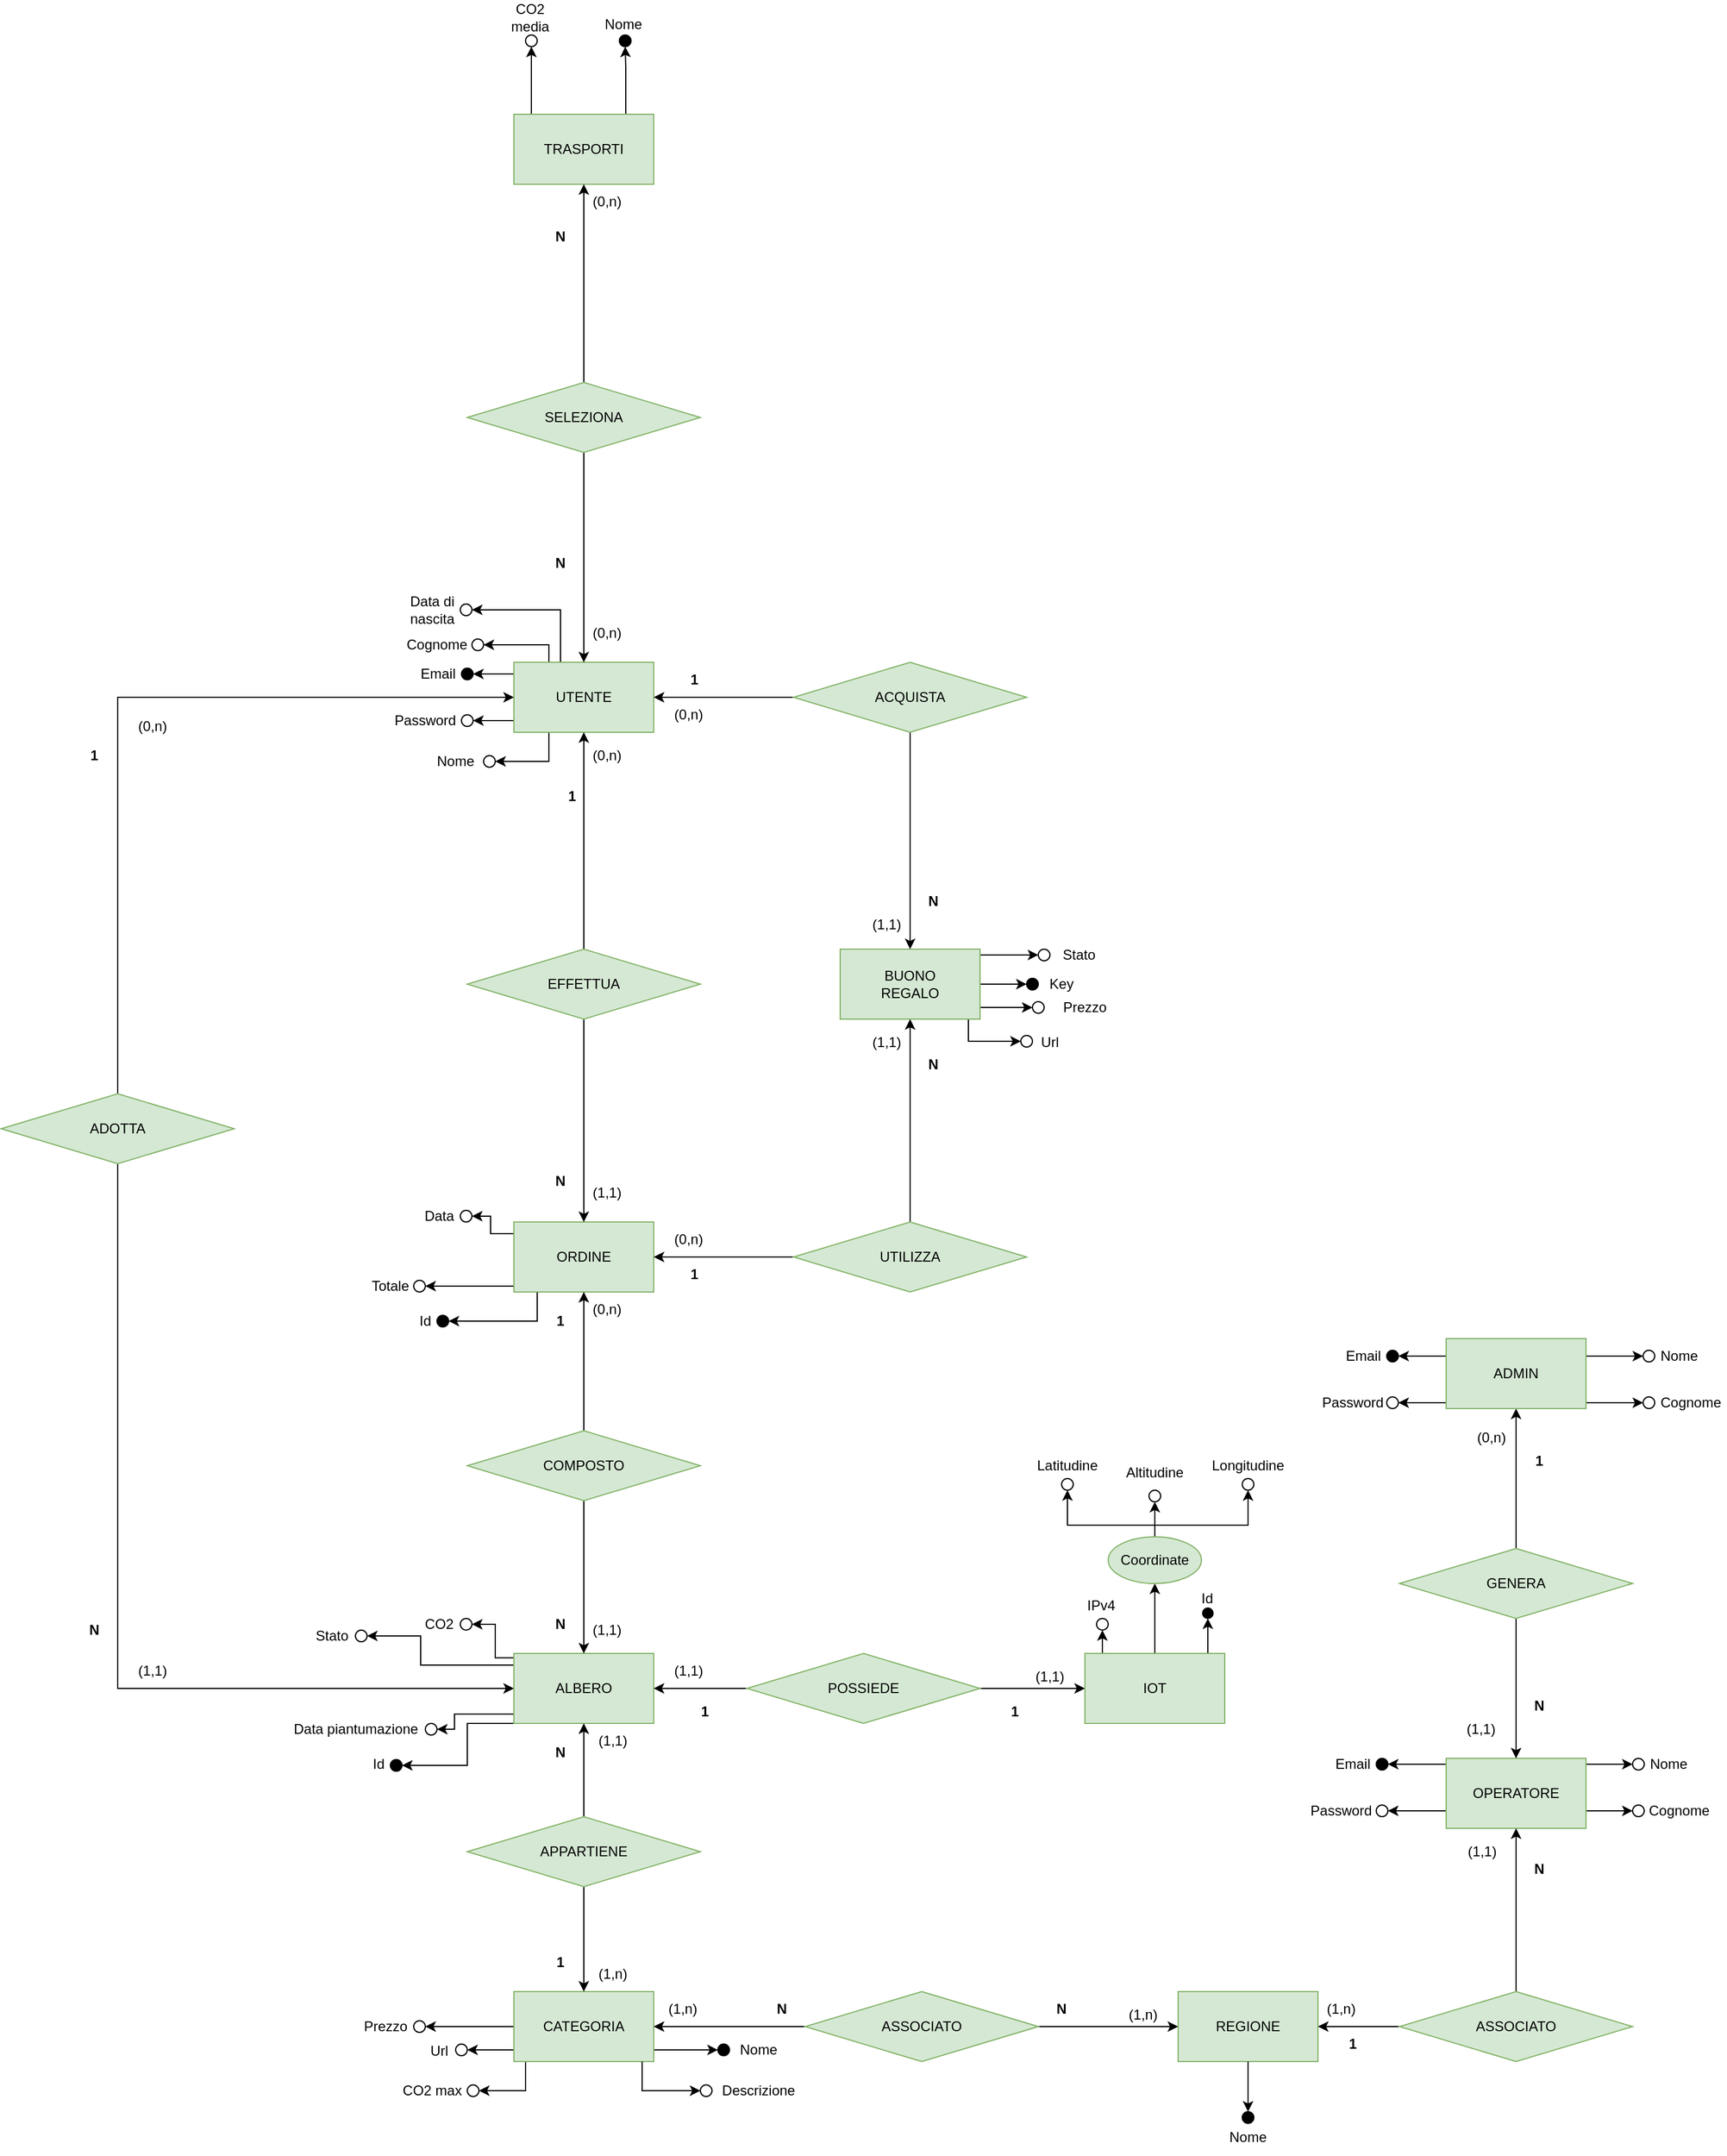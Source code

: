 <mxfile version="20.6.0" type="device"><diagram id="Vh-Zzmqpp8U48uCC1kgS" name="Pagina-1"><mxGraphModel dx="1816" dy="2871" grid="1" gridSize="10" guides="1" tooltips="1" connect="1" arrows="1" fold="1" page="1" pageScale="1" pageWidth="827" pageHeight="1169" math="0" shadow="0"><root><mxCell id="0"/><mxCell id="1" parent="0"/><mxCell id="aRTHerwIRy4WaZ1wSW6b-175" value="" style="ellipse;whiteSpace=wrap;html=1;aspect=fixed;" parent="1" vertex="1"><mxGeometry x="244" y="-880" width="10" height="10" as="geometry"/></mxCell><mxCell id="aRTHerwIRy4WaZ1wSW6b-101" style="edgeStyle=orthogonalEdgeStyle;rounded=0;orthogonalLoop=1;jettySize=auto;html=1;entryX=1;entryY=0.5;entryDx=0;entryDy=0;startArrow=none;startFill=0;endArrow=classic;endFill=1;" parent="1" source="aRTHerwIRy4WaZ1wSW6b-1" target="aRTHerwIRy4WaZ1wSW6b-95" edge="1"><mxGeometry relative="1" as="geometry"><Array as="points"><mxPoint x="240" y="50"/><mxPoint x="240" y="86"/></Array></mxGeometry></mxCell><mxCell id="aRTHerwIRy4WaZ1wSW6b-105" style="edgeStyle=orthogonalEdgeStyle;rounded=0;orthogonalLoop=1;jettySize=auto;html=1;entryX=1;entryY=0.5;entryDx=0;entryDy=0;startArrow=none;startFill=0;endArrow=classic;endFill=1;" parent="1" source="aRTHerwIRy4WaZ1wSW6b-1" target="aRTHerwIRy4WaZ1wSW6b-100" edge="1"><mxGeometry relative="1" as="geometry"><Array as="points"><mxPoint x="229" y="42"/><mxPoint x="229" y="55"/></Array></mxGeometry></mxCell><mxCell id="aRTHerwIRy4WaZ1wSW6b-107" style="edgeStyle=orthogonalEdgeStyle;rounded=0;orthogonalLoop=1;jettySize=auto;html=1;startArrow=none;startFill=0;endArrow=classic;endFill=1;entryX=1;entryY=0.5;entryDx=0;entryDy=0;" parent="1" source="aRTHerwIRy4WaZ1wSW6b-1" target="aRTHerwIRy4WaZ1wSW6b-102" edge="1"><mxGeometry relative="1" as="geometry"><mxPoint x="154" y="-25" as="targetPoint"/><Array as="points"><mxPoint x="200"/><mxPoint x="200" y="-25"/></Array></mxGeometry></mxCell><mxCell id="aRTHerwIRy4WaZ1wSW6b-109" style="edgeStyle=orthogonalEdgeStyle;rounded=0;orthogonalLoop=1;jettySize=auto;html=1;startArrow=none;startFill=0;endArrow=classic;endFill=1;exitX=0;exitY=0.062;exitDx=0;exitDy=0;exitPerimeter=0;entryX=1;entryY=0.5;entryDx=0;entryDy=0;" parent="1" source="aRTHerwIRy4WaZ1wSW6b-1" target="aRTHerwIRy4WaZ1wSW6b-108" edge="1"><mxGeometry relative="1" as="geometry"><Array as="points"><mxPoint x="264" y="-6"/><mxPoint x="264" y="-35"/></Array></mxGeometry></mxCell><mxCell id="aRTHerwIRy4WaZ1wSW6b-1" value="&lt;font style=&quot;vertical-align: inherit;&quot;&gt;&lt;font style=&quot;vertical-align: inherit;&quot;&gt;ALBERO&lt;/font&gt;&lt;/font&gt;" style="rounded=0;whiteSpace=wrap;html=1;fillColor=#d5e8d4;strokeColor=#82b366;" parent="1" vertex="1"><mxGeometry x="280" y="-10" width="120" height="60" as="geometry"/></mxCell><mxCell id="aRTHerwIRy4WaZ1wSW6b-8" style="edgeStyle=orthogonalEdgeStyle;rounded=0;orthogonalLoop=1;jettySize=auto;html=1;entryX=0;entryY=0.5;entryDx=0;entryDy=0;startArrow=none;startFill=0;endArrow=classic;endFill=1;" parent="1" source="aRTHerwIRy4WaZ1wSW6b-2" target="aRTHerwIRy4WaZ1wSW6b-7" edge="1"><mxGeometry relative="1" as="geometry"><Array as="points"><mxPoint x="450" y="330"/></Array></mxGeometry></mxCell><mxCell id="aRTHerwIRy4WaZ1wSW6b-11" style="edgeStyle=orthogonalEdgeStyle;rounded=0;orthogonalLoop=1;jettySize=auto;html=1;startArrow=none;startFill=0;endArrow=classic;endFill=1;entryX=1;entryY=0.5;entryDx=0;entryDy=0;" parent="1" source="aRTHerwIRy4WaZ1wSW6b-2" target="aRTHerwIRy4WaZ1wSW6b-9" edge="1"><mxGeometry relative="1" as="geometry"><mxPoint x="250" y="300" as="targetPoint"/><Array as="points"/></mxGeometry></mxCell><mxCell id="aRTHerwIRy4WaZ1wSW6b-18" style="edgeStyle=orthogonalEdgeStyle;rounded=0;orthogonalLoop=1;jettySize=auto;html=1;entryX=1;entryY=0.5;entryDx=0;entryDy=0;startArrow=none;startFill=0;endArrow=classic;endFill=1;" parent="1" source="aRTHerwIRy4WaZ1wSW6b-2" target="aRTHerwIRy4WaZ1wSW6b-16" edge="1"><mxGeometry relative="1" as="geometry"><Array as="points"><mxPoint x="290" y="365"/></Array></mxGeometry></mxCell><mxCell id="aRTHerwIRy4WaZ1wSW6b-94" style="edgeStyle=orthogonalEdgeStyle;rounded=0;orthogonalLoop=1;jettySize=auto;html=1;entryX=1;entryY=0.5;entryDx=0;entryDy=0;startArrow=none;startFill=0;endArrow=classic;endFill=1;" parent="1" source="aRTHerwIRy4WaZ1wSW6b-2" target="aRTHerwIRy4WaZ1wSW6b-14" edge="1"><mxGeometry relative="1" as="geometry"><Array as="points"><mxPoint x="270" y="330"/><mxPoint x="270" y="330"/></Array></mxGeometry></mxCell><mxCell id="aRTHerwIRy4WaZ1wSW6b-2" value="&lt;font style=&quot;vertical-align: inherit;&quot;&gt;&lt;font style=&quot;vertical-align: inherit;&quot;&gt;&lt;font style=&quot;vertical-align: inherit;&quot;&gt;&lt;font style=&quot;vertical-align: inherit;&quot;&gt;CATEGORIA&lt;/font&gt;&lt;/font&gt;&lt;/font&gt;&lt;/font&gt;" style="rounded=0;whiteSpace=wrap;html=1;fillColor=#d5e8d4;strokeColor=#82b366;" parent="1" vertex="1"><mxGeometry x="280" y="280" width="120" height="60" as="geometry"/></mxCell><mxCell id="aRTHerwIRy4WaZ1wSW6b-6" style="edgeStyle=orthogonalEdgeStyle;rounded=0;orthogonalLoop=1;jettySize=auto;html=1;startArrow=classic;startFill=1;endArrow=none;endFill=0;" parent="1" source="aRTHerwIRy4WaZ1wSW6b-3" edge="1"><mxGeometry relative="1" as="geometry"><mxPoint x="390" y="340" as="targetPoint"/><Array as="points"><mxPoint x="390" y="365"/><mxPoint x="390" y="340"/></Array></mxGeometry></mxCell><mxCell id="aRTHerwIRy4WaZ1wSW6b-3" value="" style="ellipse;whiteSpace=wrap;html=1;aspect=fixed;" parent="1" vertex="1"><mxGeometry x="440" y="360" width="10" height="10" as="geometry"/></mxCell><mxCell id="aRTHerwIRy4WaZ1wSW6b-4" value="&lt;font style=&quot;vertical-align: inherit;&quot;&gt;&lt;font style=&quot;vertical-align: inherit;&quot;&gt;Nome&lt;/font&gt;&lt;/font&gt;" style="text;html=1;strokeColor=none;fillColor=none;align=center;verticalAlign=middle;whiteSpace=wrap;rounded=0;" parent="1" vertex="1"><mxGeometry x="460" y="315" width="60" height="30" as="geometry"/></mxCell><mxCell id="aRTHerwIRy4WaZ1wSW6b-5" value="&lt;font style=&quot;vertical-align: inherit;&quot;&gt;&lt;font style=&quot;vertical-align: inherit;&quot;&gt;Descrizione&lt;/font&gt;&lt;/font&gt;" style="text;html=1;strokeColor=none;fillColor=none;align=center;verticalAlign=middle;whiteSpace=wrap;rounded=0;" parent="1" vertex="1"><mxGeometry x="460" y="350" width="60" height="30" as="geometry"/></mxCell><mxCell id="aRTHerwIRy4WaZ1wSW6b-7" value="" style="ellipse;whiteSpace=wrap;html=1;aspect=fixed;fillColor=#000000;" parent="1" vertex="1"><mxGeometry x="455" y="325" width="10" height="10" as="geometry"/></mxCell><mxCell id="aRTHerwIRy4WaZ1wSW6b-9" value="" style="ellipse;whiteSpace=wrap;html=1;aspect=fixed;" parent="1" vertex="1"><mxGeometry x="194" y="305" width="10" height="10" as="geometry"/></mxCell><mxCell id="aRTHerwIRy4WaZ1wSW6b-10" value="&lt;font style=&quot;vertical-align: inherit;&quot;&gt;&lt;font style=&quot;vertical-align: inherit;&quot;&gt;&lt;font style=&quot;vertical-align: inherit;&quot;&gt;&lt;font style=&quot;vertical-align: inherit;&quot;&gt;Prezzo&lt;/font&gt;&lt;/font&gt;&lt;/font&gt;&lt;/font&gt;" style="text;html=1;strokeColor=none;fillColor=none;align=center;verticalAlign=middle;whiteSpace=wrap;rounded=0;" parent="1" vertex="1"><mxGeometry x="140" y="295" width="60" height="30" as="geometry"/></mxCell><mxCell id="aRTHerwIRy4WaZ1wSW6b-14" value="" style="ellipse;whiteSpace=wrap;html=1;aspect=fixed;" parent="1" vertex="1"><mxGeometry x="230" y="325" width="10" height="10" as="geometry"/></mxCell><mxCell id="aRTHerwIRy4WaZ1wSW6b-15" value="&lt;font style=&quot;vertical-align: inherit;&quot;&gt;&lt;font style=&quot;vertical-align: inherit;&quot;&gt;&lt;font style=&quot;vertical-align: inherit;&quot;&gt;&lt;font style=&quot;vertical-align: inherit;&quot;&gt;Url&lt;/font&gt;&lt;/font&gt;&lt;/font&gt;&lt;/font&gt;" style="text;html=1;strokeColor=none;fillColor=none;align=center;verticalAlign=middle;whiteSpace=wrap;rounded=0;" parent="1" vertex="1"><mxGeometry x="186" y="316" width="60" height="30" as="geometry"/></mxCell><mxCell id="aRTHerwIRy4WaZ1wSW6b-16" value="" style="ellipse;whiteSpace=wrap;html=1;aspect=fixed;" parent="1" vertex="1"><mxGeometry x="240" y="360" width="10" height="10" as="geometry"/></mxCell><mxCell id="aRTHerwIRy4WaZ1wSW6b-17" value="&lt;font style=&quot;vertical-align: inherit;&quot;&gt;&lt;font style=&quot;vertical-align: inherit;&quot;&gt;&lt;font style=&quot;vertical-align: inherit;&quot;&gt;&lt;font style=&quot;vertical-align: inherit;&quot;&gt;CO2 max&lt;/font&gt;&lt;/font&gt;&lt;/font&gt;&lt;/font&gt;" style="text;html=1;strokeColor=none;fillColor=none;align=center;verticalAlign=middle;whiteSpace=wrap;rounded=0;" parent="1" vertex="1"><mxGeometry x="180" y="350" width="60" height="30" as="geometry"/></mxCell><mxCell id="aRTHerwIRy4WaZ1wSW6b-22" style="edgeStyle=orthogonalEdgeStyle;rounded=0;orthogonalLoop=1;jettySize=auto;html=1;entryX=0.5;entryY=1;entryDx=0;entryDy=0;startArrow=none;startFill=0;endArrow=classic;endFill=1;" parent="1" source="aRTHerwIRy4WaZ1wSW6b-20" target="aRTHerwIRy4WaZ1wSW6b-1" edge="1"><mxGeometry relative="1" as="geometry"/></mxCell><mxCell id="aRTHerwIRy4WaZ1wSW6b-23" style="edgeStyle=orthogonalEdgeStyle;rounded=0;orthogonalLoop=1;jettySize=auto;html=1;entryX=0.5;entryY=0;entryDx=0;entryDy=0;startArrow=none;startFill=0;endArrow=classic;endFill=1;" parent="1" source="aRTHerwIRy4WaZ1wSW6b-20" target="aRTHerwIRy4WaZ1wSW6b-2" edge="1"><mxGeometry relative="1" as="geometry"/></mxCell><mxCell id="aRTHerwIRy4WaZ1wSW6b-20" value="&lt;font style=&quot;vertical-align: inherit;&quot;&gt;&lt;font style=&quot;vertical-align: inherit;&quot;&gt;APPARTIENE&lt;/font&gt;&lt;/font&gt;" style="rhombus;whiteSpace=wrap;html=1;fillColor=#d5e8d4;strokeColor=#82b366;" parent="1" vertex="1"><mxGeometry x="240" y="130" width="200" height="60" as="geometry"/></mxCell><mxCell id="aRTHerwIRy4WaZ1wSW6b-24" value="&lt;font style=&quot;vertical-align: inherit;&quot;&gt;&lt;font style=&quot;vertical-align: inherit;&quot;&gt;(1,1)&lt;/font&gt;&lt;/font&gt;" style="text;html=1;strokeColor=none;fillColor=none;align=center;verticalAlign=middle;whiteSpace=wrap;rounded=0;" parent="1" vertex="1"><mxGeometry x="335" y="50" width="60" height="30" as="geometry"/></mxCell><mxCell id="aRTHerwIRy4WaZ1wSW6b-25" value="&lt;font style=&quot;vertical-align: inherit;&quot;&gt;&lt;font style=&quot;vertical-align: inherit;&quot;&gt;&lt;font style=&quot;vertical-align: inherit;&quot;&gt;&lt;font style=&quot;vertical-align: inherit;&quot;&gt;(1,n)&lt;/font&gt;&lt;/font&gt;&lt;/font&gt;&lt;/font&gt;" style="text;html=1;strokeColor=none;fillColor=none;align=center;verticalAlign=middle;whiteSpace=wrap;rounded=0;" parent="1" vertex="1"><mxGeometry x="335" y="250" width="60" height="30" as="geometry"/></mxCell><mxCell id="aRTHerwIRy4WaZ1wSW6b-26" value="&lt;font style=&quot;vertical-align: inherit;&quot;&gt;&lt;font style=&quot;vertical-align: inherit;&quot;&gt;&lt;font style=&quot;vertical-align: inherit;&quot;&gt;&lt;font style=&quot;vertical-align: inherit;&quot;&gt;&lt;b&gt;N&lt;/b&gt;&lt;/font&gt;&lt;/font&gt;&lt;/font&gt;&lt;/font&gt;" style="text;html=1;strokeColor=none;fillColor=none;align=center;verticalAlign=middle;whiteSpace=wrap;rounded=0;" parent="1" vertex="1"><mxGeometry x="290" y="60" width="60" height="30" as="geometry"/></mxCell><mxCell id="aRTHerwIRy4WaZ1wSW6b-27" value="&lt;font style=&quot;vertical-align: inherit;&quot;&gt;&lt;font style=&quot;vertical-align: inherit;&quot;&gt;&lt;font style=&quot;vertical-align: inherit;&quot;&gt;&lt;font style=&quot;vertical-align: inherit;&quot;&gt;&lt;b&gt;1&lt;/b&gt;&lt;/font&gt;&lt;/font&gt;&lt;/font&gt;&lt;/font&gt;" style="text;html=1;strokeColor=none;fillColor=none;align=center;verticalAlign=middle;whiteSpace=wrap;rounded=0;" parent="1" vertex="1"><mxGeometry x="290" y="240" width="60" height="30" as="geometry"/></mxCell><mxCell id="aRTHerwIRy4WaZ1wSW6b-28" value="&lt;font style=&quot;vertical-align: inherit;&quot;&gt;&lt;font style=&quot;vertical-align: inherit;&quot;&gt;&lt;font style=&quot;vertical-align: inherit;&quot;&gt;&lt;font style=&quot;vertical-align: inherit;&quot;&gt;REGIONE&lt;/font&gt;&lt;/font&gt;&lt;/font&gt;&lt;/font&gt;" style="rounded=0;whiteSpace=wrap;html=1;fillColor=#d5e8d4;strokeColor=#82b366;" parent="1" vertex="1"><mxGeometry x="850" y="280" width="120" height="60" as="geometry"/></mxCell><mxCell id="aRTHerwIRy4WaZ1wSW6b-29" value="&lt;font style=&quot;vertical-align: inherit;&quot;&gt;&lt;font style=&quot;vertical-align: inherit;&quot;&gt;Nome&lt;/font&gt;&lt;/font&gt;" style="text;html=1;strokeColor=none;fillColor=none;align=center;verticalAlign=middle;whiteSpace=wrap;rounded=0;" parent="1" vertex="1"><mxGeometry x="880" y="390" width="60" height="30" as="geometry"/></mxCell><mxCell id="aRTHerwIRy4WaZ1wSW6b-30" style="edgeStyle=orthogonalEdgeStyle;rounded=0;orthogonalLoop=1;jettySize=auto;html=1;entryX=0.5;entryY=0;entryDx=0;entryDy=0;startArrow=none;startFill=0;endArrow=classic;endFill=1;exitX=0.5;exitY=1;exitDx=0;exitDy=0;" parent="1" source="aRTHerwIRy4WaZ1wSW6b-28" target="aRTHerwIRy4WaZ1wSW6b-31" edge="1"><mxGeometry relative="1" as="geometry"><mxPoint x="803" y="365" as="sourcePoint"/><Array as="points"><mxPoint x="910" y="360"/><mxPoint x="910" y="360"/></Array></mxGeometry></mxCell><mxCell id="aRTHerwIRy4WaZ1wSW6b-31" value="" style="ellipse;whiteSpace=wrap;html=1;aspect=fixed;fillColor=#000000;" parent="1" vertex="1"><mxGeometry x="905" y="383" width="10" height="10" as="geometry"/></mxCell><mxCell id="aRTHerwIRy4WaZ1wSW6b-33" style="edgeStyle=orthogonalEdgeStyle;rounded=0;orthogonalLoop=1;jettySize=auto;html=1;entryX=1;entryY=0.5;entryDx=0;entryDy=0;startArrow=none;startFill=0;endArrow=classic;endFill=1;" parent="1" source="aRTHerwIRy4WaZ1wSW6b-32" target="aRTHerwIRy4WaZ1wSW6b-2" edge="1"><mxGeometry relative="1" as="geometry"/></mxCell><mxCell id="aRTHerwIRy4WaZ1wSW6b-34" style="edgeStyle=orthogonalEdgeStyle;rounded=0;orthogonalLoop=1;jettySize=auto;html=1;startArrow=none;startFill=0;endArrow=classic;endFill=1;" parent="1" source="aRTHerwIRy4WaZ1wSW6b-32" target="aRTHerwIRy4WaZ1wSW6b-28" edge="1"><mxGeometry relative="1" as="geometry"/></mxCell><mxCell id="aRTHerwIRy4WaZ1wSW6b-32" value="&lt;font style=&quot;vertical-align: inherit;&quot;&gt;&lt;font style=&quot;vertical-align: inherit;&quot;&gt;&lt;font style=&quot;vertical-align: inherit;&quot;&gt;&lt;font style=&quot;vertical-align: inherit;&quot;&gt;ASSOCIATO&lt;/font&gt;&lt;/font&gt;&lt;/font&gt;&lt;/font&gt;" style="rhombus;whiteSpace=wrap;html=1;fillColor=#d5e8d4;strokeColor=#82b366;" parent="1" vertex="1"><mxGeometry x="530" y="280" width="200" height="60" as="geometry"/></mxCell><mxCell id="aRTHerwIRy4WaZ1wSW6b-36" value="&lt;font style=&quot;vertical-align: inherit;&quot;&gt;&lt;font style=&quot;vertical-align: inherit;&quot;&gt;&lt;font style=&quot;vertical-align: inherit;&quot;&gt;&lt;font style=&quot;vertical-align: inherit;&quot;&gt;(1,n)&lt;/font&gt;&lt;/font&gt;&lt;/font&gt;&lt;/font&gt;" style="text;html=1;strokeColor=none;fillColor=none;align=center;verticalAlign=middle;whiteSpace=wrap;rounded=0;" parent="1" vertex="1"><mxGeometry x="395" y="280" width="60" height="30" as="geometry"/></mxCell><mxCell id="aRTHerwIRy4WaZ1wSW6b-38" value="&lt;font style=&quot;vertical-align: inherit;&quot;&gt;&lt;font style=&quot;vertical-align: inherit;&quot;&gt;&lt;font style=&quot;vertical-align: inherit;&quot;&gt;&lt;font style=&quot;vertical-align: inherit;&quot;&gt;(1,n)&lt;/font&gt;&lt;/font&gt;&lt;/font&gt;&lt;/font&gt;" style="text;html=1;strokeColor=none;fillColor=none;align=center;verticalAlign=middle;whiteSpace=wrap;rounded=0;" parent="1" vertex="1"><mxGeometry x="790" y="285" width="60" height="30" as="geometry"/></mxCell><mxCell id="aRTHerwIRy4WaZ1wSW6b-39" value="&lt;font style=&quot;vertical-align: inherit;&quot;&gt;&lt;font style=&quot;vertical-align: inherit;&quot;&gt;&lt;font style=&quot;vertical-align: inherit;&quot;&gt;&lt;font style=&quot;vertical-align: inherit;&quot;&gt;&lt;b&gt;N&lt;/b&gt;&lt;/font&gt;&lt;/font&gt;&lt;/font&gt;&lt;/font&gt;" style="text;html=1;strokeColor=none;fillColor=none;align=center;verticalAlign=middle;whiteSpace=wrap;rounded=0;" parent="1" vertex="1"><mxGeometry x="480" y="280" width="60" height="30" as="geometry"/></mxCell><mxCell id="aRTHerwIRy4WaZ1wSW6b-40" value="&lt;font style=&quot;vertical-align: inherit;&quot;&gt;&lt;font style=&quot;vertical-align: inherit;&quot;&gt;&lt;font style=&quot;vertical-align: inherit;&quot;&gt;&lt;font style=&quot;vertical-align: inherit;&quot;&gt;&lt;b&gt;N&lt;/b&gt;&lt;/font&gt;&lt;/font&gt;&lt;/font&gt;&lt;/font&gt;" style="text;html=1;strokeColor=none;fillColor=none;align=center;verticalAlign=middle;whiteSpace=wrap;rounded=0;" parent="1" vertex="1"><mxGeometry x="720" y="280" width="60" height="30" as="geometry"/></mxCell><mxCell id="aRTHerwIRy4WaZ1wSW6b-53" style="edgeStyle=orthogonalEdgeStyle;rounded=0;orthogonalLoop=1;jettySize=auto;html=1;entryX=1;entryY=0.5;entryDx=0;entryDy=0;startArrow=none;startFill=0;endArrow=classic;endFill=1;" parent="1" source="aRTHerwIRy4WaZ1wSW6b-41" target="aRTHerwIRy4WaZ1wSW6b-52" edge="1"><mxGeometry relative="1" as="geometry"><Array as="points"><mxPoint x="1070" y="125"/><mxPoint x="1070" y="125"/></Array></mxGeometry></mxCell><mxCell id="aRTHerwIRy4WaZ1wSW6b-56" style="edgeStyle=orthogonalEdgeStyle;rounded=0;orthogonalLoop=1;jettySize=auto;html=1;entryX=1;entryY=0.5;entryDx=0;entryDy=0;startArrow=none;startFill=0;endArrow=classic;endFill=1;" parent="1" source="aRTHerwIRy4WaZ1wSW6b-41" target="aRTHerwIRy4WaZ1wSW6b-44" edge="1"><mxGeometry relative="1" as="geometry"><Array as="points"><mxPoint x="1070" y="85"/><mxPoint x="1070" y="85"/></Array></mxGeometry></mxCell><mxCell id="aRTHerwIRy4WaZ1wSW6b-71" style="edgeStyle=orthogonalEdgeStyle;rounded=0;orthogonalLoop=1;jettySize=auto;html=1;entryX=0;entryY=0.5;entryDx=0;entryDy=0;startArrow=none;startFill=0;endArrow=classic;endFill=1;" parent="1" source="aRTHerwIRy4WaZ1wSW6b-41" target="aRTHerwIRy4WaZ1wSW6b-50" edge="1"><mxGeometry relative="1" as="geometry"><Array as="points"><mxPoint x="1210" y="125"/><mxPoint x="1210" y="125"/></Array></mxGeometry></mxCell><mxCell id="aRTHerwIRy4WaZ1wSW6b-72" style="edgeStyle=orthogonalEdgeStyle;rounded=0;orthogonalLoop=1;jettySize=auto;html=1;entryX=0;entryY=0.5;entryDx=0;entryDy=0;startArrow=none;startFill=0;endArrow=classic;endFill=1;" parent="1" source="aRTHerwIRy4WaZ1wSW6b-41" target="aRTHerwIRy4WaZ1wSW6b-48" edge="1"><mxGeometry relative="1" as="geometry"><Array as="points"><mxPoint x="1210" y="85"/><mxPoint x="1210" y="85"/></Array></mxGeometry></mxCell><mxCell id="aRTHerwIRy4WaZ1wSW6b-41" value="&lt;font style=&quot;vertical-align: inherit;&quot;&gt;&lt;font style=&quot;vertical-align: inherit;&quot;&gt;&lt;font style=&quot;vertical-align: inherit;&quot;&gt;&lt;font style=&quot;vertical-align: inherit;&quot;&gt;OPERATORE&lt;/font&gt;&lt;/font&gt;&lt;/font&gt;&lt;/font&gt;" style="rounded=0;whiteSpace=wrap;html=1;fillColor=#d5e8d4;strokeColor=#82b366;" parent="1" vertex="1"><mxGeometry x="1080" y="80" width="120" height="60" as="geometry"/></mxCell><mxCell id="aRTHerwIRy4WaZ1wSW6b-44" value="Email" style="text;html=1;strokeColor=none;fillColor=none;align=center;verticalAlign=middle;whiteSpace=wrap;rounded=0;" parent="1" vertex="1"><mxGeometry x="970" y="70" width="60" height="30" as="geometry"/></mxCell><mxCell id="aRTHerwIRy4WaZ1wSW6b-45" value="" style="ellipse;whiteSpace=wrap;html=1;aspect=fixed;fillColor=#000000;" parent="1" vertex="1"><mxGeometry x="1020" y="80" width="10" height="10" as="geometry"/></mxCell><mxCell id="aRTHerwIRy4WaZ1wSW6b-46" value="&lt;font style=&quot;vertical-align: inherit;&quot;&gt;&lt;font style=&quot;vertical-align: inherit;&quot;&gt;Nome&lt;/font&gt;&lt;/font&gt;" style="text;html=1;strokeColor=none;fillColor=none;align=center;verticalAlign=middle;whiteSpace=wrap;rounded=0;" parent="1" vertex="1"><mxGeometry x="1241" y="70" width="60" height="30" as="geometry"/></mxCell><mxCell id="aRTHerwIRy4WaZ1wSW6b-48" value="" style="ellipse;whiteSpace=wrap;html=1;aspect=fixed;" parent="1" vertex="1"><mxGeometry x="1240" y="80" width="10" height="10" as="geometry"/></mxCell><mxCell id="aRTHerwIRy4WaZ1wSW6b-49" value="&lt;font style=&quot;vertical-align: inherit;&quot;&gt;&lt;font style=&quot;vertical-align: inherit;&quot;&gt;Cognome&lt;/font&gt;&lt;/font&gt;" style="text;html=1;strokeColor=none;fillColor=none;align=center;verticalAlign=middle;whiteSpace=wrap;rounded=0;" parent="1" vertex="1"><mxGeometry x="1250" y="110" width="60" height="30" as="geometry"/></mxCell><mxCell id="aRTHerwIRy4WaZ1wSW6b-50" value="" style="ellipse;whiteSpace=wrap;html=1;aspect=fixed;" parent="1" vertex="1"><mxGeometry x="1240" y="120" width="10" height="10" as="geometry"/></mxCell><mxCell id="aRTHerwIRy4WaZ1wSW6b-51" value="Password" style="text;html=1;strokeColor=none;fillColor=none;align=center;verticalAlign=middle;whiteSpace=wrap;rounded=0;" parent="1" vertex="1"><mxGeometry x="960" y="110" width="60" height="30" as="geometry"/></mxCell><mxCell id="aRTHerwIRy4WaZ1wSW6b-52" value="" style="ellipse;whiteSpace=wrap;html=1;aspect=fixed;" parent="1" vertex="1"><mxGeometry x="1020" y="120" width="10" height="10" as="geometry"/></mxCell><mxCell id="aRTHerwIRy4WaZ1wSW6b-63" style="edgeStyle=orthogonalEdgeStyle;rounded=0;orthogonalLoop=1;jettySize=auto;html=1;entryX=0.5;entryY=1;entryDx=0;entryDy=0;startArrow=none;startFill=0;endArrow=classic;endFill=1;" parent="1" source="aRTHerwIRy4WaZ1wSW6b-59" target="aRTHerwIRy4WaZ1wSW6b-41" edge="1"><mxGeometry relative="1" as="geometry"/></mxCell><mxCell id="aRTHerwIRy4WaZ1wSW6b-64" style="edgeStyle=orthogonalEdgeStyle;rounded=0;orthogonalLoop=1;jettySize=auto;html=1;entryX=1;entryY=0.5;entryDx=0;entryDy=0;startArrow=none;startFill=0;endArrow=classic;endFill=1;" parent="1" source="aRTHerwIRy4WaZ1wSW6b-59" target="aRTHerwIRy4WaZ1wSW6b-28" edge="1"><mxGeometry relative="1" as="geometry"/></mxCell><mxCell id="aRTHerwIRy4WaZ1wSW6b-59" value="&lt;font style=&quot;vertical-align: inherit;&quot;&gt;&lt;font style=&quot;vertical-align: inherit;&quot;&gt;&lt;font style=&quot;vertical-align: inherit;&quot;&gt;&lt;font style=&quot;vertical-align: inherit;&quot;&gt;ASSOCIATO&lt;/font&gt;&lt;/font&gt;&lt;/font&gt;&lt;/font&gt;" style="rhombus;whiteSpace=wrap;html=1;fillColor=#d5e8d4;strokeColor=#82b366;" parent="1" vertex="1"><mxGeometry x="1040" y="280" width="200" height="60" as="geometry"/></mxCell><mxCell id="aRTHerwIRy4WaZ1wSW6b-65" value="&lt;font style=&quot;vertical-align: inherit;&quot;&gt;&lt;font style=&quot;vertical-align: inherit;&quot;&gt;(1,1)&lt;/font&gt;&lt;/font&gt;" style="text;html=1;strokeColor=none;fillColor=none;align=center;verticalAlign=middle;whiteSpace=wrap;rounded=0;" parent="1" vertex="1"><mxGeometry x="1081" y="145" width="60" height="30" as="geometry"/></mxCell><mxCell id="aRTHerwIRy4WaZ1wSW6b-66" value="&lt;font style=&quot;vertical-align: inherit;&quot;&gt;&lt;font style=&quot;vertical-align: inherit;&quot;&gt;&lt;font style=&quot;vertical-align: inherit;&quot;&gt;&lt;font style=&quot;vertical-align: inherit;&quot;&gt;(1,n)&lt;/font&gt;&lt;/font&gt;&lt;/font&gt;&lt;/font&gt;" style="text;html=1;strokeColor=none;fillColor=none;align=center;verticalAlign=middle;whiteSpace=wrap;rounded=0;" parent="1" vertex="1"><mxGeometry x="960" y="280" width="60" height="30" as="geometry"/></mxCell><mxCell id="aRTHerwIRy4WaZ1wSW6b-67" value="&lt;font style=&quot;vertical-align: inherit;&quot;&gt;&lt;font style=&quot;vertical-align: inherit;&quot;&gt;&lt;font style=&quot;vertical-align: inherit;&quot;&gt;&lt;font style=&quot;vertical-align: inherit;&quot;&gt;&lt;b&gt;N&lt;/b&gt;&lt;/font&gt;&lt;/font&gt;&lt;/font&gt;&lt;/font&gt;" style="text;html=1;strokeColor=none;fillColor=none;align=center;verticalAlign=middle;whiteSpace=wrap;rounded=0;" parent="1" vertex="1"><mxGeometry x="1130" y="160" width="60" height="30" as="geometry"/></mxCell><mxCell id="aRTHerwIRy4WaZ1wSW6b-68" value="&lt;font style=&quot;vertical-align: inherit;&quot;&gt;&lt;font style=&quot;vertical-align: inherit;&quot;&gt;&lt;font style=&quot;vertical-align: inherit;&quot;&gt;&lt;font style=&quot;vertical-align: inherit;&quot;&gt;&lt;b&gt;1&lt;/b&gt;&lt;/font&gt;&lt;/font&gt;&lt;/font&gt;&lt;/font&gt;" style="text;html=1;strokeColor=none;fillColor=none;align=center;verticalAlign=middle;whiteSpace=wrap;rounded=0;" parent="1" vertex="1"><mxGeometry x="970" y="310" width="60" height="30" as="geometry"/></mxCell><mxCell id="aRTHerwIRy4WaZ1wSW6b-74" style="edgeStyle=orthogonalEdgeStyle;rounded=0;orthogonalLoop=1;jettySize=auto;html=1;startArrow=none;startFill=0;endArrow=classic;endFill=1;" parent="1" source="aRTHerwIRy4WaZ1wSW6b-73" target="aRTHerwIRy4WaZ1wSW6b-41" edge="1"><mxGeometry relative="1" as="geometry"/></mxCell><mxCell id="aRTHerwIRy4WaZ1wSW6b-88" style="edgeStyle=orthogonalEdgeStyle;rounded=0;orthogonalLoop=1;jettySize=auto;html=1;entryX=0.5;entryY=1;entryDx=0;entryDy=0;startArrow=none;startFill=0;endArrow=classic;endFill=1;" parent="1" source="aRTHerwIRy4WaZ1wSW6b-73" target="aRTHerwIRy4WaZ1wSW6b-79" edge="1"><mxGeometry relative="1" as="geometry"/></mxCell><mxCell id="aRTHerwIRy4WaZ1wSW6b-73" value="GENERA" style="rhombus;whiteSpace=wrap;html=1;fillColor=#d5e8d4;strokeColor=#82b366;" parent="1" vertex="1"><mxGeometry x="1040" y="-100" width="200" height="60" as="geometry"/></mxCell><mxCell id="aRTHerwIRy4WaZ1wSW6b-75" style="edgeStyle=orthogonalEdgeStyle;rounded=0;orthogonalLoop=1;jettySize=auto;html=1;entryX=1;entryY=0.5;entryDx=0;entryDy=0;startArrow=none;startFill=0;endArrow=classic;endFill=1;" parent="1" source="aRTHerwIRy4WaZ1wSW6b-79" target="aRTHerwIRy4WaZ1wSW6b-87" edge="1"><mxGeometry relative="1" as="geometry"><Array as="points"><mxPoint x="1079" y="-225"/><mxPoint x="1079" y="-225"/></Array></mxGeometry></mxCell><mxCell id="aRTHerwIRy4WaZ1wSW6b-76" style="edgeStyle=orthogonalEdgeStyle;rounded=0;orthogonalLoop=1;jettySize=auto;html=1;entryX=1;entryY=0.5;entryDx=0;entryDy=0;startArrow=none;startFill=0;endArrow=classic;endFill=1;" parent="1" source="aRTHerwIRy4WaZ1wSW6b-79" target="aRTHerwIRy4WaZ1wSW6b-80" edge="1"><mxGeometry relative="1" as="geometry"><Array as="points"><mxPoint x="1079" y="-265"/><mxPoint x="1079" y="-265"/></Array></mxGeometry></mxCell><mxCell id="aRTHerwIRy4WaZ1wSW6b-77" style="edgeStyle=orthogonalEdgeStyle;rounded=0;orthogonalLoop=1;jettySize=auto;html=1;entryX=0;entryY=0.5;entryDx=0;entryDy=0;startArrow=none;startFill=0;endArrow=classic;endFill=1;" parent="1" source="aRTHerwIRy4WaZ1wSW6b-79" target="aRTHerwIRy4WaZ1wSW6b-85" edge="1"><mxGeometry relative="1" as="geometry"><Array as="points"><mxPoint x="1219" y="-225"/><mxPoint x="1219" y="-225"/></Array></mxGeometry></mxCell><mxCell id="aRTHerwIRy4WaZ1wSW6b-78" style="edgeStyle=orthogonalEdgeStyle;rounded=0;orthogonalLoop=1;jettySize=auto;html=1;entryX=0;entryY=0.5;entryDx=0;entryDy=0;startArrow=none;startFill=0;endArrow=classic;endFill=1;" parent="1" source="aRTHerwIRy4WaZ1wSW6b-79" target="aRTHerwIRy4WaZ1wSW6b-83" edge="1"><mxGeometry relative="1" as="geometry"><Array as="points"><mxPoint x="1219" y="-265"/><mxPoint x="1219" y="-265"/></Array></mxGeometry></mxCell><mxCell id="aRTHerwIRy4WaZ1wSW6b-79" value="&lt;font style=&quot;vertical-align: inherit;&quot;&gt;&lt;font style=&quot;vertical-align: inherit;&quot;&gt;&lt;font style=&quot;vertical-align: inherit;&quot;&gt;&lt;font style=&quot;vertical-align: inherit;&quot;&gt;ADMIN&lt;/font&gt;&lt;/font&gt;&lt;/font&gt;&lt;/font&gt;" style="rounded=0;whiteSpace=wrap;html=1;fillColor=#d5e8d4;strokeColor=#82b366;" parent="1" vertex="1"><mxGeometry x="1080" y="-280" width="120" height="60" as="geometry"/></mxCell><mxCell id="aRTHerwIRy4WaZ1wSW6b-80" value="Email" style="text;html=1;strokeColor=none;fillColor=none;align=center;verticalAlign=middle;whiteSpace=wrap;rounded=0;" parent="1" vertex="1"><mxGeometry x="979" y="-280" width="60" height="30" as="geometry"/></mxCell><mxCell id="aRTHerwIRy4WaZ1wSW6b-81" value="" style="ellipse;whiteSpace=wrap;html=1;aspect=fixed;fillColor=#000000;" parent="1" vertex="1"><mxGeometry x="1029" y="-270" width="10" height="10" as="geometry"/></mxCell><mxCell id="aRTHerwIRy4WaZ1wSW6b-82" value="&lt;font style=&quot;vertical-align: inherit;&quot;&gt;&lt;font style=&quot;vertical-align: inherit;&quot;&gt;Nome&lt;/font&gt;&lt;/font&gt;" style="text;html=1;strokeColor=none;fillColor=none;align=center;verticalAlign=middle;whiteSpace=wrap;rounded=0;" parent="1" vertex="1"><mxGeometry x="1250" y="-280" width="60" height="30" as="geometry"/></mxCell><mxCell id="aRTHerwIRy4WaZ1wSW6b-83" value="" style="ellipse;whiteSpace=wrap;html=1;aspect=fixed;" parent="1" vertex="1"><mxGeometry x="1249" y="-270" width="10" height="10" as="geometry"/></mxCell><mxCell id="aRTHerwIRy4WaZ1wSW6b-84" value="&lt;font style=&quot;vertical-align: inherit;&quot;&gt;&lt;font style=&quot;vertical-align: inherit;&quot;&gt;Cognome&lt;/font&gt;&lt;/font&gt;" style="text;html=1;strokeColor=none;fillColor=none;align=center;verticalAlign=middle;whiteSpace=wrap;rounded=0;" parent="1" vertex="1"><mxGeometry x="1260" y="-240" width="60" height="30" as="geometry"/></mxCell><mxCell id="aRTHerwIRy4WaZ1wSW6b-85" value="" style="ellipse;whiteSpace=wrap;html=1;aspect=fixed;" parent="1" vertex="1"><mxGeometry x="1249" y="-230" width="10" height="10" as="geometry"/></mxCell><mxCell id="aRTHerwIRy4WaZ1wSW6b-86" value="Password" style="text;html=1;strokeColor=none;fillColor=none;align=center;verticalAlign=middle;whiteSpace=wrap;rounded=0;" parent="1" vertex="1"><mxGeometry x="970" y="-240" width="60" height="30" as="geometry"/></mxCell><mxCell id="aRTHerwIRy4WaZ1wSW6b-87" value="" style="ellipse;whiteSpace=wrap;html=1;aspect=fixed;" parent="1" vertex="1"><mxGeometry x="1029" y="-230" width="10" height="10" as="geometry"/></mxCell><mxCell id="aRTHerwIRy4WaZ1wSW6b-89" value="&lt;font style=&quot;vertical-align: inherit;&quot;&gt;&lt;font style=&quot;vertical-align: inherit;&quot;&gt;(1,1)&lt;/font&gt;&lt;/font&gt;" style="text;html=1;strokeColor=none;fillColor=none;align=center;verticalAlign=middle;whiteSpace=wrap;rounded=0;" parent="1" vertex="1"><mxGeometry x="1080" y="40" width="60" height="30" as="geometry"/></mxCell><mxCell id="aRTHerwIRy4WaZ1wSW6b-90" value="&lt;font style=&quot;vertical-align: inherit;&quot;&gt;&lt;font style=&quot;vertical-align: inherit;&quot;&gt;&lt;font style=&quot;vertical-align: inherit;&quot;&gt;&lt;font style=&quot;vertical-align: inherit;&quot;&gt;(0,n)&lt;/font&gt;&lt;/font&gt;&lt;/font&gt;&lt;/font&gt;" style="text;html=1;strokeColor=none;fillColor=none;align=center;verticalAlign=middle;whiteSpace=wrap;rounded=0;" parent="1" vertex="1"><mxGeometry x="1089" y="-210" width="60" height="30" as="geometry"/></mxCell><mxCell id="aRTHerwIRy4WaZ1wSW6b-91" value="&lt;font style=&quot;vertical-align: inherit;&quot;&gt;&lt;font style=&quot;vertical-align: inherit;&quot;&gt;&lt;font style=&quot;vertical-align: inherit;&quot;&gt;&lt;font style=&quot;vertical-align: inherit;&quot;&gt;&lt;b&gt;N&lt;/b&gt;&lt;/font&gt;&lt;/font&gt;&lt;/font&gt;&lt;/font&gt;" style="text;html=1;strokeColor=none;fillColor=none;align=center;verticalAlign=middle;whiteSpace=wrap;rounded=0;" parent="1" vertex="1"><mxGeometry x="1130" y="20" width="60" height="30" as="geometry"/></mxCell><mxCell id="aRTHerwIRy4WaZ1wSW6b-92" value="&lt;font style=&quot;vertical-align: inherit;&quot;&gt;&lt;font style=&quot;vertical-align: inherit;&quot;&gt;&lt;font style=&quot;vertical-align: inherit;&quot;&gt;&lt;font style=&quot;vertical-align: inherit;&quot;&gt;&lt;b&gt;1&lt;/b&gt;&lt;/font&gt;&lt;/font&gt;&lt;/font&gt;&lt;/font&gt;" style="text;html=1;strokeColor=none;fillColor=none;align=center;verticalAlign=middle;whiteSpace=wrap;rounded=0;" parent="1" vertex="1"><mxGeometry x="1130" y="-190" width="60" height="30" as="geometry"/></mxCell><mxCell id="aRTHerwIRy4WaZ1wSW6b-95" value="" style="ellipse;whiteSpace=wrap;html=1;aspect=fixed;fillColor=#000000;" parent="1" vertex="1"><mxGeometry x="174" y="81" width="10" height="10" as="geometry"/></mxCell><mxCell id="aRTHerwIRy4WaZ1wSW6b-96" value="Id" style="text;html=1;strokeColor=none;fillColor=none;align=center;verticalAlign=middle;whiteSpace=wrap;rounded=0;" parent="1" vertex="1"><mxGeometry x="134" y="70" width="60" height="30" as="geometry"/></mxCell><mxCell id="aRTHerwIRy4WaZ1wSW6b-97" value="Stato" style="text;html=1;strokeColor=none;fillColor=none;align=center;verticalAlign=middle;whiteSpace=wrap;rounded=0;" parent="1" vertex="1"><mxGeometry x="94" y="-40" width="60" height="30" as="geometry"/></mxCell><mxCell id="aRTHerwIRy4WaZ1wSW6b-98" value="CO2" style="text;html=1;strokeColor=none;fillColor=none;align=center;verticalAlign=middle;whiteSpace=wrap;rounded=0;" parent="1" vertex="1"><mxGeometry x="186" y="-50" width="60" height="30" as="geometry"/></mxCell><mxCell id="aRTHerwIRy4WaZ1wSW6b-99" value="Data piantumazione" style="text;html=1;strokeColor=none;fillColor=none;align=center;verticalAlign=middle;whiteSpace=wrap;rounded=0;" parent="1" vertex="1"><mxGeometry x="85" y="40" width="119" height="30" as="geometry"/></mxCell><mxCell id="aRTHerwIRy4WaZ1wSW6b-100" value="" style="ellipse;whiteSpace=wrap;html=1;aspect=fixed;" parent="1" vertex="1"><mxGeometry x="204" y="50" width="10" height="10" as="geometry"/></mxCell><mxCell id="aRTHerwIRy4WaZ1wSW6b-102" value="" style="ellipse;whiteSpace=wrap;html=1;aspect=fixed;" parent="1" vertex="1"><mxGeometry x="144" y="-30" width="10" height="10" as="geometry"/></mxCell><mxCell id="aRTHerwIRy4WaZ1wSW6b-108" value="" style="ellipse;whiteSpace=wrap;html=1;aspect=fixed;" parent="1" vertex="1"><mxGeometry x="234" y="-40" width="10" height="10" as="geometry"/></mxCell><mxCell id="aRTHerwIRy4WaZ1wSW6b-118" style="edgeStyle=orthogonalEdgeStyle;rounded=0;orthogonalLoop=1;jettySize=auto;html=1;entryX=0.5;entryY=1;entryDx=0;entryDy=0;startArrow=none;startFill=0;endArrow=classic;endFill=1;" parent="1" source="aRTHerwIRy4WaZ1wSW6b-111" target="aRTHerwIRy4WaZ1wSW6b-117" edge="1"><mxGeometry relative="1" as="geometry"/></mxCell><mxCell id="aRTHerwIRy4WaZ1wSW6b-130" style="edgeStyle=orthogonalEdgeStyle;rounded=0;orthogonalLoop=1;jettySize=auto;html=1;entryX=0.5;entryY=1;entryDx=0;entryDy=0;startArrow=none;startFill=0;endArrow=classic;endFill=1;" parent="1" source="aRTHerwIRy4WaZ1wSW6b-111" target="aRTHerwIRy4WaZ1wSW6b-128" edge="1"><mxGeometry relative="1" as="geometry"><Array as="points"><mxPoint x="876" y="-30"/></Array></mxGeometry></mxCell><mxCell id="aRTHerwIRy4WaZ1wSW6b-135" style="edgeStyle=orthogonalEdgeStyle;rounded=0;orthogonalLoop=1;jettySize=auto;html=1;entryX=0.5;entryY=1;entryDx=0;entryDy=0;startArrow=none;startFill=0;endArrow=classic;endFill=1;" parent="1" source="aRTHerwIRy4WaZ1wSW6b-111" target="aRTHerwIRy4WaZ1wSW6b-133" edge="1"><mxGeometry relative="1" as="geometry"><Array as="points"><mxPoint x="785" y="-20"/><mxPoint x="785" y="-20"/></Array></mxGeometry></mxCell><mxCell id="aRTHerwIRy4WaZ1wSW6b-111" value="&lt;font style=&quot;vertical-align: inherit;&quot;&gt;&lt;font style=&quot;vertical-align: inherit;&quot;&gt;IOT&lt;/font&gt;&lt;/font&gt;" style="rounded=0;whiteSpace=wrap;html=1;fillColor=#d5e8d4;strokeColor=#82b366;" parent="1" vertex="1"><mxGeometry x="770" y="-10" width="120" height="60" as="geometry"/></mxCell><mxCell id="aRTHerwIRy4WaZ1wSW6b-113" style="edgeStyle=orthogonalEdgeStyle;rounded=0;orthogonalLoop=1;jettySize=auto;html=1;entryX=1;entryY=0.5;entryDx=0;entryDy=0;startArrow=none;startFill=0;endArrow=classic;endFill=1;" parent="1" source="aRTHerwIRy4WaZ1wSW6b-112" target="aRTHerwIRy4WaZ1wSW6b-1" edge="1"><mxGeometry relative="1" as="geometry"/></mxCell><mxCell id="aRTHerwIRy4WaZ1wSW6b-114" style="edgeStyle=orthogonalEdgeStyle;rounded=0;orthogonalLoop=1;jettySize=auto;html=1;startArrow=none;startFill=0;endArrow=classic;endFill=1;" parent="1" source="aRTHerwIRy4WaZ1wSW6b-112" target="aRTHerwIRy4WaZ1wSW6b-111" edge="1"><mxGeometry relative="1" as="geometry"/></mxCell><mxCell id="aRTHerwIRy4WaZ1wSW6b-112" value="POSSIEDE" style="rhombus;whiteSpace=wrap;html=1;fillColor=#d5e8d4;strokeColor=#82b366;" parent="1" vertex="1"><mxGeometry x="480" y="-10" width="200" height="60" as="geometry"/></mxCell><mxCell id="aRTHerwIRy4WaZ1wSW6b-120" style="edgeStyle=orthogonalEdgeStyle;rounded=0;orthogonalLoop=1;jettySize=auto;html=1;entryX=0.5;entryY=1;entryDx=0;entryDy=0;startArrow=none;startFill=0;endArrow=classic;endFill=1;" parent="1" source="aRTHerwIRy4WaZ1wSW6b-117" target="aRTHerwIRy4WaZ1wSW6b-119" edge="1"><mxGeometry relative="1" as="geometry"><Array as="points"><mxPoint x="830" y="-120"/><mxPoint x="755" y="-120"/></Array></mxGeometry></mxCell><mxCell id="aRTHerwIRy4WaZ1wSW6b-122" style="edgeStyle=orthogonalEdgeStyle;rounded=0;orthogonalLoop=1;jettySize=auto;html=1;entryX=0.5;entryY=1;entryDx=0;entryDy=0;startArrow=none;startFill=0;endArrow=classic;endFill=1;" parent="1" source="aRTHerwIRy4WaZ1wSW6b-117" target="aRTHerwIRy4WaZ1wSW6b-121" edge="1"><mxGeometry relative="1" as="geometry"/></mxCell><mxCell id="aRTHerwIRy4WaZ1wSW6b-124" style="edgeStyle=orthogonalEdgeStyle;rounded=0;orthogonalLoop=1;jettySize=auto;html=1;entryX=0.5;entryY=1;entryDx=0;entryDy=0;startArrow=none;startFill=0;endArrow=classic;endFill=1;" parent="1" source="aRTHerwIRy4WaZ1wSW6b-117" target="aRTHerwIRy4WaZ1wSW6b-123" edge="1"><mxGeometry relative="1" as="geometry"><Array as="points"><mxPoint x="830" y="-120"/><mxPoint x="910" y="-120"/></Array></mxGeometry></mxCell><mxCell id="aRTHerwIRy4WaZ1wSW6b-117" value="Coordinate" style="ellipse;whiteSpace=wrap;html=1;fillColor=#d5e8d4;strokeColor=#82b366;" parent="1" vertex="1"><mxGeometry x="790" y="-110" width="80" height="40" as="geometry"/></mxCell><mxCell id="aRTHerwIRy4WaZ1wSW6b-119" value="" style="ellipse;whiteSpace=wrap;html=1;aspect=fixed;" parent="1" vertex="1"><mxGeometry x="750" y="-160" width="10" height="10" as="geometry"/></mxCell><mxCell id="aRTHerwIRy4WaZ1wSW6b-121" value="" style="ellipse;whiteSpace=wrap;html=1;aspect=fixed;" parent="1" vertex="1"><mxGeometry x="825" y="-150" width="10" height="10" as="geometry"/></mxCell><mxCell id="aRTHerwIRy4WaZ1wSW6b-123" value="" style="ellipse;whiteSpace=wrap;html=1;aspect=fixed;" parent="1" vertex="1"><mxGeometry x="905" y="-160" width="10" height="10" as="geometry"/></mxCell><mxCell id="aRTHerwIRy4WaZ1wSW6b-125" value="Altitudine" style="text;html=1;strokeColor=none;fillColor=none;align=center;verticalAlign=middle;whiteSpace=wrap;rounded=0;" parent="1" vertex="1"><mxGeometry x="800" y="-180" width="60" height="30" as="geometry"/></mxCell><mxCell id="aRTHerwIRy4WaZ1wSW6b-126" value="Latitudine" style="text;html=1;strokeColor=none;fillColor=none;align=center;verticalAlign=middle;whiteSpace=wrap;rounded=0;" parent="1" vertex="1"><mxGeometry x="725" y="-186" width="60" height="30" as="geometry"/></mxCell><mxCell id="aRTHerwIRy4WaZ1wSW6b-127" value="Longitudine" style="text;html=1;strokeColor=none;fillColor=none;align=center;verticalAlign=middle;whiteSpace=wrap;rounded=0;" parent="1" vertex="1"><mxGeometry x="880" y="-186" width="60" height="30" as="geometry"/></mxCell><mxCell id="aRTHerwIRy4WaZ1wSW6b-128" value="" style="ellipse;whiteSpace=wrap;html=1;aspect=fixed;fillColor=#000000;" parent="1" vertex="1"><mxGeometry x="871" y="-49" width="9" height="9" as="geometry"/></mxCell><mxCell id="aRTHerwIRy4WaZ1wSW6b-129" value="Id" style="text;html=1;strokeColor=none;fillColor=none;align=center;verticalAlign=middle;whiteSpace=wrap;rounded=0;" parent="1" vertex="1"><mxGeometry x="845" y="-72" width="60" height="30" as="geometry"/></mxCell><mxCell id="aRTHerwIRy4WaZ1wSW6b-133" value="" style="ellipse;whiteSpace=wrap;html=1;aspect=fixed;" parent="1" vertex="1"><mxGeometry x="780" y="-40" width="10" height="10" as="geometry"/></mxCell><mxCell id="aRTHerwIRy4WaZ1wSW6b-134" value="IPv4" style="text;html=1;strokeColor=none;fillColor=none;align=center;verticalAlign=middle;whiteSpace=wrap;rounded=0;" parent="1" vertex="1"><mxGeometry x="754" y="-66" width="60" height="30" as="geometry"/></mxCell><mxCell id="aRTHerwIRy4WaZ1wSW6b-136" value="&lt;font style=&quot;vertical-align: inherit;&quot;&gt;&lt;font style=&quot;vertical-align: inherit;&quot;&gt;(1,1)&lt;/font&gt;&lt;/font&gt;" style="text;html=1;strokeColor=none;fillColor=none;align=center;verticalAlign=middle;whiteSpace=wrap;rounded=0;" parent="1" vertex="1"><mxGeometry x="400" y="-10" width="60" height="30" as="geometry"/></mxCell><mxCell id="aRTHerwIRy4WaZ1wSW6b-137" value="&lt;font style=&quot;vertical-align: inherit;&quot;&gt;&lt;font style=&quot;vertical-align: inherit;&quot;&gt;(1,1)&lt;/font&gt;&lt;/font&gt;" style="text;html=1;strokeColor=none;fillColor=none;align=center;verticalAlign=middle;whiteSpace=wrap;rounded=0;" parent="1" vertex="1"><mxGeometry x="710" y="-5" width="60" height="30" as="geometry"/></mxCell><mxCell id="aRTHerwIRy4WaZ1wSW6b-139" value="&lt;font style=&quot;vertical-align: inherit;&quot;&gt;&lt;font style=&quot;vertical-align: inherit;&quot;&gt;&lt;font style=&quot;vertical-align: inherit;&quot;&gt;&lt;font style=&quot;vertical-align: inherit;&quot;&gt;&lt;b&gt;1&lt;/b&gt;&lt;/font&gt;&lt;/font&gt;&lt;/font&gt;&lt;/font&gt;" style="text;html=1;strokeColor=none;fillColor=none;align=center;verticalAlign=middle;whiteSpace=wrap;rounded=0;" parent="1" vertex="1"><mxGeometry x="414" y="25" width="60" height="30" as="geometry"/></mxCell><mxCell id="aRTHerwIRy4WaZ1wSW6b-140" value="&lt;font style=&quot;vertical-align: inherit;&quot;&gt;&lt;font style=&quot;vertical-align: inherit;&quot;&gt;&lt;font style=&quot;vertical-align: inherit;&quot;&gt;&lt;font style=&quot;vertical-align: inherit;&quot;&gt;&lt;b&gt;1&lt;/b&gt;&lt;/font&gt;&lt;/font&gt;&lt;/font&gt;&lt;/font&gt;" style="text;html=1;strokeColor=none;fillColor=none;align=center;verticalAlign=middle;whiteSpace=wrap;rounded=0;" parent="1" vertex="1"><mxGeometry x="680" y="25" width="60" height="30" as="geometry"/></mxCell><mxCell id="aRTHerwIRy4WaZ1wSW6b-150" style="edgeStyle=orthogonalEdgeStyle;rounded=0;orthogonalLoop=1;jettySize=auto;html=1;entryX=1;entryY=0.5;entryDx=0;entryDy=0;startArrow=none;startFill=0;endArrow=classic;endFill=1;" parent="1" source="aRTHerwIRy4WaZ1wSW6b-141" target="aRTHerwIRy4WaZ1wSW6b-146" edge="1"><mxGeometry relative="1" as="geometry"><Array as="points"><mxPoint x="300" y="-295"/></Array></mxGeometry></mxCell><mxCell id="aRTHerwIRy4WaZ1wSW6b-155" style="edgeStyle=orthogonalEdgeStyle;rounded=0;orthogonalLoop=1;jettySize=auto;html=1;entryX=1;entryY=0.5;entryDx=0;entryDy=0;startArrow=none;startFill=0;endArrow=classic;endFill=1;" parent="1" source="aRTHerwIRy4WaZ1wSW6b-141" target="aRTHerwIRy4WaZ1wSW6b-153" edge="1"><mxGeometry relative="1" as="geometry"><Array as="points"><mxPoint x="260" y="-370"/><mxPoint x="260" y="-385"/></Array></mxGeometry></mxCell><mxCell id="aRTHerwIRy4WaZ1wSW6b-157" style="edgeStyle=orthogonalEdgeStyle;rounded=0;orthogonalLoop=1;jettySize=auto;html=1;entryX=1;entryY=0.5;entryDx=0;entryDy=0;startArrow=none;startFill=0;endArrow=classic;endFill=1;" parent="1" source="aRTHerwIRy4WaZ1wSW6b-141" target="aRTHerwIRy4WaZ1wSW6b-156" edge="1"><mxGeometry relative="1" as="geometry"><Array as="points"><mxPoint x="270" y="-325"/><mxPoint x="270" y="-325"/></Array></mxGeometry></mxCell><mxCell id="aRTHerwIRy4WaZ1wSW6b-141" value="ORDINE" style="rounded=0;whiteSpace=wrap;html=1;fillColor=#d5e8d4;strokeColor=#82b366;" parent="1" vertex="1"><mxGeometry x="280" y="-380" width="120" height="60" as="geometry"/></mxCell><mxCell id="aRTHerwIRy4WaZ1wSW6b-144" style="edgeStyle=orthogonalEdgeStyle;rounded=0;orthogonalLoop=1;jettySize=auto;html=1;entryX=0.5;entryY=0;entryDx=0;entryDy=0;startArrow=none;startFill=0;endArrow=classic;endFill=1;" parent="1" source="aRTHerwIRy4WaZ1wSW6b-143" target="aRTHerwIRy4WaZ1wSW6b-1" edge="1"><mxGeometry relative="1" as="geometry"/></mxCell><mxCell id="aRTHerwIRy4WaZ1wSW6b-145" style="edgeStyle=orthogonalEdgeStyle;rounded=0;orthogonalLoop=1;jettySize=auto;html=1;entryX=0.5;entryY=1;entryDx=0;entryDy=0;startArrow=none;startFill=0;endArrow=classic;endFill=1;" parent="1" source="aRTHerwIRy4WaZ1wSW6b-143" target="aRTHerwIRy4WaZ1wSW6b-141" edge="1"><mxGeometry relative="1" as="geometry"/></mxCell><mxCell id="aRTHerwIRy4WaZ1wSW6b-143" value="&lt;font style=&quot;vertical-align: inherit;&quot;&gt;&lt;font style=&quot;vertical-align: inherit;&quot;&gt;COMPOSTO&lt;/font&gt;&lt;/font&gt;" style="rhombus;whiteSpace=wrap;html=1;fillColor=#d5e8d4;strokeColor=#82b366;" parent="1" vertex="1"><mxGeometry x="240" y="-201" width="200" height="60" as="geometry"/></mxCell><mxCell id="aRTHerwIRy4WaZ1wSW6b-146" value="" style="ellipse;whiteSpace=wrap;html=1;aspect=fixed;fillColor=#000000;" parent="1" vertex="1"><mxGeometry x="214" y="-300" width="10" height="10" as="geometry"/></mxCell><mxCell id="aRTHerwIRy4WaZ1wSW6b-147" value="Id" style="text;html=1;strokeColor=none;fillColor=none;align=center;verticalAlign=middle;whiteSpace=wrap;rounded=0;" parent="1" vertex="1"><mxGeometry x="174" y="-310" width="60" height="30" as="geometry"/></mxCell><mxCell id="aRTHerwIRy4WaZ1wSW6b-151" value="Data" style="text;html=1;strokeColor=none;fillColor=none;align=center;verticalAlign=middle;whiteSpace=wrap;rounded=0;" parent="1" vertex="1"><mxGeometry x="186" y="-400" width="60" height="30" as="geometry"/></mxCell><mxCell id="aRTHerwIRy4WaZ1wSW6b-153" value="" style="ellipse;whiteSpace=wrap;html=1;aspect=fixed;" parent="1" vertex="1"><mxGeometry x="234" y="-390" width="10" height="10" as="geometry"/></mxCell><mxCell id="aRTHerwIRy4WaZ1wSW6b-156" value="" style="ellipse;whiteSpace=wrap;html=1;aspect=fixed;" parent="1" vertex="1"><mxGeometry x="194" y="-330" width="10" height="10" as="geometry"/></mxCell><mxCell id="aRTHerwIRy4WaZ1wSW6b-158" value="Totale" style="text;html=1;strokeColor=none;fillColor=none;align=center;verticalAlign=middle;whiteSpace=wrap;rounded=0;" parent="1" vertex="1"><mxGeometry x="144" y="-340" width="60" height="30" as="geometry"/></mxCell><mxCell id="aRTHerwIRy4WaZ1wSW6b-159" value="&lt;font style=&quot;vertical-align: inherit;&quot;&gt;&lt;font style=&quot;vertical-align: inherit;&quot;&gt;(1,1)&lt;/font&gt;&lt;/font&gt;" style="text;html=1;strokeColor=none;fillColor=none;align=center;verticalAlign=middle;whiteSpace=wrap;rounded=0;" parent="1" vertex="1"><mxGeometry x="330" y="-45" width="60" height="30" as="geometry"/></mxCell><mxCell id="aRTHerwIRy4WaZ1wSW6b-160" value="&lt;font style=&quot;vertical-align: inherit;&quot;&gt;&lt;font style=&quot;vertical-align: inherit;&quot;&gt;(0,n)&lt;/font&gt;&lt;/font&gt;" style="text;html=1;strokeColor=none;fillColor=none;align=center;verticalAlign=middle;whiteSpace=wrap;rounded=0;" parent="1" vertex="1"><mxGeometry x="330" y="-320" width="60" height="30" as="geometry"/></mxCell><mxCell id="aRTHerwIRy4WaZ1wSW6b-161" value="&lt;font style=&quot;vertical-align: inherit;&quot;&gt;&lt;font style=&quot;vertical-align: inherit;&quot;&gt;&lt;font style=&quot;vertical-align: inherit;&quot;&gt;&lt;font style=&quot;vertical-align: inherit;&quot;&gt;&lt;b&gt;N&lt;/b&gt;&lt;/font&gt;&lt;/font&gt;&lt;/font&gt;&lt;/font&gt;" style="text;html=1;strokeColor=none;fillColor=none;align=center;verticalAlign=middle;whiteSpace=wrap;rounded=0;" parent="1" vertex="1"><mxGeometry x="290" y="-50" width="60" height="30" as="geometry"/></mxCell><mxCell id="aRTHerwIRy4WaZ1wSW6b-162" value="&lt;font style=&quot;vertical-align: inherit;&quot;&gt;&lt;font style=&quot;vertical-align: inherit;&quot;&gt;&lt;font style=&quot;vertical-align: inherit;&quot;&gt;&lt;font style=&quot;vertical-align: inherit;&quot;&gt;&lt;b&gt;1&lt;/b&gt;&lt;/font&gt;&lt;/font&gt;&lt;/font&gt;&lt;/font&gt;" style="text;html=1;strokeColor=none;fillColor=none;align=center;verticalAlign=middle;whiteSpace=wrap;rounded=0;" parent="1" vertex="1"><mxGeometry x="290" y="-310" width="60" height="30" as="geometry"/></mxCell><mxCell id="aRTHerwIRy4WaZ1wSW6b-172" style="edgeStyle=orthogonalEdgeStyle;rounded=0;orthogonalLoop=1;jettySize=auto;html=1;entryX=1;entryY=0.5;entryDx=0;entryDy=0;startArrow=none;startFill=0;endArrow=classic;endFill=1;" parent="1" source="aRTHerwIRy4WaZ1wSW6b-163" target="aRTHerwIRy4WaZ1wSW6b-168" edge="1"><mxGeometry relative="1" as="geometry"><Array as="points"><mxPoint x="270" y="-850"/><mxPoint x="270" y="-850"/></Array></mxGeometry></mxCell><mxCell id="aRTHerwIRy4WaZ1wSW6b-173" style="edgeStyle=orthogonalEdgeStyle;rounded=0;orthogonalLoop=1;jettySize=auto;html=1;entryX=1;entryY=0.5;entryDx=0;entryDy=0;startArrow=none;startFill=0;endArrow=classic;endFill=1;" parent="1" source="aRTHerwIRy4WaZ1wSW6b-163" target="aRTHerwIRy4WaZ1wSW6b-170" edge="1"><mxGeometry relative="1" as="geometry"><Array as="points"><mxPoint x="270" y="-810"/><mxPoint x="270" y="-810"/></Array></mxGeometry></mxCell><mxCell id="aRTHerwIRy4WaZ1wSW6b-178" style="edgeStyle=orthogonalEdgeStyle;rounded=0;orthogonalLoop=1;jettySize=auto;html=1;entryX=1;entryY=0.5;entryDx=0;entryDy=0;startArrow=none;startFill=0;endArrow=classic;endFill=1;" parent="1" source="aRTHerwIRy4WaZ1wSW6b-163" target="aRTHerwIRy4WaZ1wSW6b-177" edge="1"><mxGeometry relative="1" as="geometry"><Array as="points"><mxPoint x="310" y="-775"/></Array></mxGeometry></mxCell><mxCell id="aRTHerwIRy4WaZ1wSW6b-179" style="edgeStyle=orthogonalEdgeStyle;rounded=0;orthogonalLoop=1;jettySize=auto;html=1;entryX=1;entryY=0.5;entryDx=0;entryDy=0;startArrow=none;startFill=0;endArrow=classic;endFill=1;" parent="1" source="aRTHerwIRy4WaZ1wSW6b-163" target="aRTHerwIRy4WaZ1wSW6b-175" edge="1"><mxGeometry relative="1" as="geometry"><Array as="points"><mxPoint x="310" y="-875"/></Array></mxGeometry></mxCell><mxCell id="aRTHerwIRy4WaZ1wSW6b-186" style="edgeStyle=orthogonalEdgeStyle;rounded=0;orthogonalLoop=1;jettySize=auto;html=1;entryX=1;entryY=0.5;entryDx=0;entryDy=0;startArrow=none;startFill=0;endArrow=classic;endFill=1;" parent="1" source="aRTHerwIRy4WaZ1wSW6b-163" target="aRTHerwIRy4WaZ1wSW6b-185" edge="1"><mxGeometry relative="1" as="geometry"><Array as="points"><mxPoint x="320" y="-905"/></Array></mxGeometry></mxCell><mxCell id="aRTHerwIRy4WaZ1wSW6b-163" value="UTENTE" style="rounded=0;whiteSpace=wrap;html=1;fillColor=#d5e8d4;strokeColor=#82b366;" parent="1" vertex="1"><mxGeometry x="280" y="-860" width="120" height="60" as="geometry"/></mxCell><mxCell id="aRTHerwIRy4WaZ1wSW6b-165" style="edgeStyle=orthogonalEdgeStyle;rounded=0;orthogonalLoop=1;jettySize=auto;html=1;entryX=0.5;entryY=1;entryDx=0;entryDy=0;startArrow=none;startFill=0;endArrow=classic;endFill=1;" parent="1" source="aRTHerwIRy4WaZ1wSW6b-164" target="aRTHerwIRy4WaZ1wSW6b-163" edge="1"><mxGeometry relative="1" as="geometry"/></mxCell><mxCell id="aRTHerwIRy4WaZ1wSW6b-166" style="edgeStyle=orthogonalEdgeStyle;rounded=0;orthogonalLoop=1;jettySize=auto;html=1;entryX=0.5;entryY=0;entryDx=0;entryDy=0;startArrow=none;startFill=0;endArrow=classic;endFill=1;" parent="1" source="aRTHerwIRy4WaZ1wSW6b-164" target="aRTHerwIRy4WaZ1wSW6b-141" edge="1"><mxGeometry relative="1" as="geometry"/></mxCell><mxCell id="aRTHerwIRy4WaZ1wSW6b-164" value="&lt;font style=&quot;vertical-align: inherit;&quot;&gt;&lt;font style=&quot;vertical-align: inherit;&quot;&gt;EFFETTUA&lt;/font&gt;&lt;/font&gt;" style="rhombus;whiteSpace=wrap;html=1;fillColor=#d5e8d4;strokeColor=#82b366;" parent="1" vertex="1"><mxGeometry x="240" y="-614" width="200" height="60" as="geometry"/></mxCell><mxCell id="aRTHerwIRy4WaZ1wSW6b-167" value="Email" style="text;html=1;strokeColor=none;fillColor=none;align=center;verticalAlign=middle;whiteSpace=wrap;rounded=0;" parent="1" vertex="1"><mxGeometry x="185" y="-865" width="60" height="30" as="geometry"/></mxCell><mxCell id="aRTHerwIRy4WaZ1wSW6b-168" value="" style="ellipse;whiteSpace=wrap;html=1;aspect=fixed;fillColor=#000000;" parent="1" vertex="1"><mxGeometry x="235" y="-855" width="10" height="10" as="geometry"/></mxCell><mxCell id="aRTHerwIRy4WaZ1wSW6b-169" value="Password" style="text;html=1;strokeColor=none;fillColor=none;align=center;verticalAlign=middle;whiteSpace=wrap;rounded=0;" parent="1" vertex="1"><mxGeometry x="174" y="-825" width="60" height="30" as="geometry"/></mxCell><mxCell id="aRTHerwIRy4WaZ1wSW6b-170" value="" style="ellipse;whiteSpace=wrap;html=1;aspect=fixed;" parent="1" vertex="1"><mxGeometry x="235" y="-815" width="10" height="10" as="geometry"/></mxCell><mxCell id="aRTHerwIRy4WaZ1wSW6b-174" value="&lt;font style=&quot;vertical-align: inherit;&quot;&gt;&lt;font style=&quot;vertical-align: inherit;&quot;&gt;Nome&lt;/font&gt;&lt;/font&gt;" style="text;html=1;strokeColor=none;fillColor=none;align=center;verticalAlign=middle;whiteSpace=wrap;rounded=0;" parent="1" vertex="1"><mxGeometry x="200" y="-790" width="60" height="30" as="geometry"/></mxCell><mxCell id="aRTHerwIRy4WaZ1wSW6b-176" value="&lt;font style=&quot;vertical-align: inherit;&quot;&gt;&lt;font style=&quot;vertical-align: inherit;&quot;&gt;Cognome&lt;/font&gt;&lt;/font&gt;" style="text;html=1;strokeColor=none;fillColor=none;align=center;verticalAlign=middle;whiteSpace=wrap;rounded=0;" parent="1" vertex="1"><mxGeometry x="184" y="-890" width="60" height="30" as="geometry"/></mxCell><mxCell id="aRTHerwIRy4WaZ1wSW6b-177" value="" style="ellipse;whiteSpace=wrap;html=1;aspect=fixed;" parent="1" vertex="1"><mxGeometry x="254" y="-780" width="10" height="10" as="geometry"/></mxCell><mxCell id="aRTHerwIRy4WaZ1wSW6b-180" value="(0,n)" style="text;html=1;strokeColor=none;fillColor=none;align=center;verticalAlign=middle;whiteSpace=wrap;rounded=0;" parent="1" vertex="1"><mxGeometry x="330" y="-795" width="60" height="30" as="geometry"/></mxCell><mxCell id="aRTHerwIRy4WaZ1wSW6b-181" value="(1,1)" style="text;html=1;strokeColor=none;fillColor=none;align=center;verticalAlign=middle;whiteSpace=wrap;rounded=0;" parent="1" vertex="1"><mxGeometry x="330" y="-420" width="60" height="30" as="geometry"/></mxCell><mxCell id="aRTHerwIRy4WaZ1wSW6b-182" value="&lt;font style=&quot;vertical-align: inherit;&quot;&gt;&lt;font style=&quot;vertical-align: inherit;&quot;&gt;&lt;font style=&quot;vertical-align: inherit;&quot;&gt;&lt;font style=&quot;vertical-align: inherit;&quot;&gt;&lt;b&gt;1&lt;/b&gt;&lt;/font&gt;&lt;/font&gt;&lt;/font&gt;&lt;/font&gt;" style="text;html=1;strokeColor=none;fillColor=none;align=center;verticalAlign=middle;whiteSpace=wrap;rounded=0;" parent="1" vertex="1"><mxGeometry x="300" y="-760" width="60" height="30" as="geometry"/></mxCell><mxCell id="aRTHerwIRy4WaZ1wSW6b-183" value="&lt;font style=&quot;vertical-align: inherit;&quot;&gt;&lt;font style=&quot;vertical-align: inherit;&quot;&gt;&lt;font style=&quot;vertical-align: inherit;&quot;&gt;&lt;font style=&quot;vertical-align: inherit;&quot;&gt;&lt;b&gt;N&lt;/b&gt;&lt;/font&gt;&lt;/font&gt;&lt;/font&gt;&lt;/font&gt;" style="text;html=1;strokeColor=none;fillColor=none;align=center;verticalAlign=middle;whiteSpace=wrap;rounded=0;" parent="1" vertex="1"><mxGeometry x="290" y="-430" width="60" height="30" as="geometry"/></mxCell><mxCell id="aRTHerwIRy4WaZ1wSW6b-184" value="Data di nascita" style="text;html=1;strokeColor=none;fillColor=none;align=center;verticalAlign=middle;whiteSpace=wrap;rounded=0;" parent="1" vertex="1"><mxGeometry x="180" y="-920" width="60" height="30" as="geometry"/></mxCell><mxCell id="aRTHerwIRy4WaZ1wSW6b-185" value="" style="ellipse;whiteSpace=wrap;html=1;aspect=fixed;" parent="1" vertex="1"><mxGeometry x="234" y="-910" width="10" height="10" as="geometry"/></mxCell><mxCell id="aRTHerwIRy4WaZ1wSW6b-198" style="edgeStyle=orthogonalEdgeStyle;rounded=0;orthogonalLoop=1;jettySize=auto;html=1;entryX=0;entryY=0.5;entryDx=0;entryDy=0;startArrow=none;startFill=0;endArrow=classic;endFill=1;" parent="1" source="aRTHerwIRy4WaZ1wSW6b-187" target="aRTHerwIRy4WaZ1wSW6b-197" edge="1"><mxGeometry relative="1" as="geometry"/></mxCell><mxCell id="aRTHerwIRy4WaZ1wSW6b-203" style="edgeStyle=orthogonalEdgeStyle;rounded=0;orthogonalLoop=1;jettySize=auto;html=1;entryX=0;entryY=0.5;entryDx=0;entryDy=0;startArrow=none;startFill=0;endArrow=classic;endFill=1;" parent="1" source="aRTHerwIRy4WaZ1wSW6b-187" target="aRTHerwIRy4WaZ1wSW6b-201" edge="1"><mxGeometry relative="1" as="geometry"><Array as="points"><mxPoint x="690" y="-564"/><mxPoint x="690" y="-564"/></Array></mxGeometry></mxCell><mxCell id="aRTHerwIRy4WaZ1wSW6b-207" style="edgeStyle=orthogonalEdgeStyle;rounded=0;orthogonalLoop=1;jettySize=auto;html=1;entryX=0;entryY=0.5;entryDx=0;entryDy=0;startArrow=none;startFill=0;endArrow=classic;endFill=1;" parent="1" source="aRTHerwIRy4WaZ1wSW6b-187" target="aRTHerwIRy4WaZ1wSW6b-206" edge="1"><mxGeometry relative="1" as="geometry"><Array as="points"><mxPoint x="690" y="-609"/><mxPoint x="690" y="-609"/></Array></mxGeometry></mxCell><mxCell id="aRTHerwIRy4WaZ1wSW6b-211" style="edgeStyle=orthogonalEdgeStyle;rounded=0;orthogonalLoop=1;jettySize=auto;html=1;entryX=0;entryY=0.5;entryDx=0;entryDy=0;startArrow=none;startFill=0;endArrow=classic;endFill=1;" parent="1" source="aRTHerwIRy4WaZ1wSW6b-187" target="aRTHerwIRy4WaZ1wSW6b-210" edge="1"><mxGeometry relative="1" as="geometry"><Array as="points"><mxPoint x="670" y="-535"/></Array></mxGeometry></mxCell><mxCell id="aRTHerwIRy4WaZ1wSW6b-187" value="BUONO &lt;br&gt;REGALO" style="rounded=0;whiteSpace=wrap;html=1;fillColor=#d5e8d4;strokeColor=#82b366;" parent="1" vertex="1"><mxGeometry x="560" y="-614" width="120" height="60" as="geometry"/></mxCell><mxCell id="aRTHerwIRy4WaZ1wSW6b-190" style="edgeStyle=orthogonalEdgeStyle;rounded=0;orthogonalLoop=1;jettySize=auto;html=1;entryX=0.5;entryY=0;entryDx=0;entryDy=0;startArrow=none;startFill=0;endArrow=classic;endFill=1;" parent="1" source="aRTHerwIRy4WaZ1wSW6b-188" target="aRTHerwIRy4WaZ1wSW6b-187" edge="1"><mxGeometry relative="1" as="geometry"/></mxCell><mxCell id="aRTHerwIRy4WaZ1wSW6b-191" style="edgeStyle=orthogonalEdgeStyle;rounded=0;orthogonalLoop=1;jettySize=auto;html=1;entryX=1;entryY=0.5;entryDx=0;entryDy=0;startArrow=none;startFill=0;endArrow=classic;endFill=1;" parent="1" source="aRTHerwIRy4WaZ1wSW6b-188" target="aRTHerwIRy4WaZ1wSW6b-163" edge="1"><mxGeometry relative="1" as="geometry"/></mxCell><mxCell id="aRTHerwIRy4WaZ1wSW6b-188" value="&lt;font style=&quot;vertical-align: inherit;&quot;&gt;&lt;font style=&quot;vertical-align: inherit;&quot;&gt;ACQUISTA&lt;/font&gt;&lt;/font&gt;" style="rhombus;whiteSpace=wrap;html=1;fillColor=#d5e8d4;strokeColor=#82b366;" parent="1" vertex="1"><mxGeometry x="520" y="-860" width="200" height="60" as="geometry"/></mxCell><mxCell id="aRTHerwIRy4WaZ1wSW6b-194" style="edgeStyle=orthogonalEdgeStyle;rounded=0;orthogonalLoop=1;jettySize=auto;html=1;entryX=0.5;entryY=1;entryDx=0;entryDy=0;startArrow=none;startFill=0;endArrow=classic;endFill=1;" parent="1" source="aRTHerwIRy4WaZ1wSW6b-189" target="aRTHerwIRy4WaZ1wSW6b-187" edge="1"><mxGeometry relative="1" as="geometry"/></mxCell><mxCell id="aRTHerwIRy4WaZ1wSW6b-195" style="edgeStyle=orthogonalEdgeStyle;rounded=0;orthogonalLoop=1;jettySize=auto;html=1;entryX=1;entryY=0.5;entryDx=0;entryDy=0;startArrow=none;startFill=0;endArrow=classic;endFill=1;" parent="1" source="aRTHerwIRy4WaZ1wSW6b-189" target="aRTHerwIRy4WaZ1wSW6b-141" edge="1"><mxGeometry relative="1" as="geometry"/></mxCell><mxCell id="aRTHerwIRy4WaZ1wSW6b-189" value="&lt;font style=&quot;vertical-align: inherit;&quot;&gt;&lt;font style=&quot;vertical-align: inherit;&quot;&gt;UTILIZZA&lt;/font&gt;&lt;/font&gt;" style="rhombus;whiteSpace=wrap;html=1;fillColor=#d5e8d4;strokeColor=#82b366;" parent="1" vertex="1"><mxGeometry x="520" y="-380" width="200" height="60" as="geometry"/></mxCell><mxCell id="aRTHerwIRy4WaZ1wSW6b-196" value="Key" style="text;html=1;strokeColor=none;fillColor=none;align=center;verticalAlign=middle;whiteSpace=wrap;rounded=0;" parent="1" vertex="1"><mxGeometry x="720" y="-599" width="60" height="30" as="geometry"/></mxCell><mxCell id="aRTHerwIRy4WaZ1wSW6b-197" value="" style="ellipse;whiteSpace=wrap;html=1;aspect=fixed;fillColor=#000000;" parent="1" vertex="1"><mxGeometry x="720" y="-589" width="10" height="10" as="geometry"/></mxCell><mxCell id="aRTHerwIRy4WaZ1wSW6b-201" value="" style="ellipse;whiteSpace=wrap;html=1;aspect=fixed;" parent="1" vertex="1"><mxGeometry x="725" y="-569" width="10" height="10" as="geometry"/></mxCell><mxCell id="aRTHerwIRy4WaZ1wSW6b-202" value="Prezzo" style="text;html=1;strokeColor=none;fillColor=none;align=center;verticalAlign=middle;whiteSpace=wrap;rounded=0;" parent="1" vertex="1"><mxGeometry x="740" y="-579" width="60" height="30" as="geometry"/></mxCell><mxCell id="aRTHerwIRy4WaZ1wSW6b-206" value="" style="ellipse;whiteSpace=wrap;html=1;aspect=fixed;" parent="1" vertex="1"><mxGeometry x="730" y="-614" width="10" height="10" as="geometry"/></mxCell><mxCell id="aRTHerwIRy4WaZ1wSW6b-208" value="Stato" style="text;html=1;strokeColor=none;fillColor=none;align=center;verticalAlign=middle;whiteSpace=wrap;rounded=0;" parent="1" vertex="1"><mxGeometry x="735" y="-620" width="60" height="21" as="geometry"/></mxCell><mxCell id="aRTHerwIRy4WaZ1wSW6b-209" value="Url" style="text;html=1;strokeColor=none;fillColor=none;align=center;verticalAlign=middle;whiteSpace=wrap;rounded=0;" parent="1" vertex="1"><mxGeometry x="710" y="-549" width="60" height="30" as="geometry"/></mxCell><mxCell id="aRTHerwIRy4WaZ1wSW6b-210" value="" style="ellipse;whiteSpace=wrap;html=1;aspect=fixed;" parent="1" vertex="1"><mxGeometry x="715" y="-540" width="10" height="10" as="geometry"/></mxCell><mxCell id="aRTHerwIRy4WaZ1wSW6b-213" value="(0,n)" style="text;html=1;strokeColor=none;fillColor=none;align=center;verticalAlign=middle;whiteSpace=wrap;rounded=0;" parent="1" vertex="1"><mxGeometry x="400" y="-380" width="60" height="30" as="geometry"/></mxCell><mxCell id="aRTHerwIRy4WaZ1wSW6b-214" value="(1,1)" style="text;html=1;strokeColor=none;fillColor=none;align=center;verticalAlign=middle;whiteSpace=wrap;rounded=0;" parent="1" vertex="1"><mxGeometry x="570" y="-549" width="60" height="30" as="geometry"/></mxCell><mxCell id="aRTHerwIRy4WaZ1wSW6b-215" value="(1,1)" style="text;html=1;strokeColor=none;fillColor=none;align=center;verticalAlign=middle;whiteSpace=wrap;rounded=0;" parent="1" vertex="1"><mxGeometry x="570" y="-650" width="60" height="30" as="geometry"/></mxCell><mxCell id="aRTHerwIRy4WaZ1wSW6b-216" value="(0,n)" style="text;html=1;strokeColor=none;fillColor=none;align=center;verticalAlign=middle;whiteSpace=wrap;rounded=0;" parent="1" vertex="1"><mxGeometry x="400" y="-830" width="60" height="30" as="geometry"/></mxCell><mxCell id="aRTHerwIRy4WaZ1wSW6b-217" value="&lt;font style=&quot;vertical-align: inherit;&quot;&gt;&lt;font style=&quot;vertical-align: inherit;&quot;&gt;&lt;font style=&quot;vertical-align: inherit;&quot;&gt;&lt;font style=&quot;vertical-align: inherit;&quot;&gt;&lt;b&gt;N&lt;/b&gt;&lt;/font&gt;&lt;/font&gt;&lt;/font&gt;&lt;/font&gt;" style="text;html=1;strokeColor=none;fillColor=none;align=center;verticalAlign=middle;whiteSpace=wrap;rounded=0;" parent="1" vertex="1"><mxGeometry x="610" y="-670" width="60" height="30" as="geometry"/></mxCell><mxCell id="aRTHerwIRy4WaZ1wSW6b-218" value="&lt;font style=&quot;vertical-align: inherit;&quot;&gt;&lt;font style=&quot;vertical-align: inherit;&quot;&gt;&lt;font style=&quot;vertical-align: inherit;&quot;&gt;&lt;font style=&quot;vertical-align: inherit;&quot;&gt;&lt;b&gt;N&lt;/b&gt;&lt;/font&gt;&lt;/font&gt;&lt;/font&gt;&lt;/font&gt;" style="text;html=1;strokeColor=none;fillColor=none;align=center;verticalAlign=middle;whiteSpace=wrap;rounded=0;" parent="1" vertex="1"><mxGeometry x="610" y="-530" width="60" height="30" as="geometry"/></mxCell><mxCell id="aRTHerwIRy4WaZ1wSW6b-219" value="&lt;font style=&quot;vertical-align: inherit;&quot;&gt;&lt;font style=&quot;vertical-align: inherit;&quot;&gt;&lt;font style=&quot;vertical-align: inherit;&quot;&gt;&lt;font style=&quot;vertical-align: inherit;&quot;&gt;&lt;b&gt;1&lt;/b&gt;&lt;/font&gt;&lt;/font&gt;&lt;/font&gt;&lt;/font&gt;" style="text;html=1;strokeColor=none;fillColor=none;align=center;verticalAlign=middle;whiteSpace=wrap;rounded=0;" parent="1" vertex="1"><mxGeometry x="405" y="-860" width="60" height="30" as="geometry"/></mxCell><mxCell id="aRTHerwIRy4WaZ1wSW6b-220" value="&lt;font style=&quot;vertical-align: inherit;&quot;&gt;&lt;font style=&quot;vertical-align: inherit;&quot;&gt;&lt;font style=&quot;vertical-align: inherit;&quot;&gt;&lt;font style=&quot;vertical-align: inherit;&quot;&gt;&lt;b&gt;1&lt;/b&gt;&lt;/font&gt;&lt;/font&gt;&lt;/font&gt;&lt;/font&gt;" style="text;html=1;strokeColor=none;fillColor=none;align=center;verticalAlign=middle;whiteSpace=wrap;rounded=0;" parent="1" vertex="1"><mxGeometry x="405" y="-350" width="60" height="30" as="geometry"/></mxCell><mxCell id="aRTHerwIRy4WaZ1wSW6b-226" style="edgeStyle=orthogonalEdgeStyle;rounded=0;orthogonalLoop=1;jettySize=auto;html=1;entryX=0.5;entryY=1;entryDx=0;entryDy=0;startArrow=none;startFill=0;endArrow=classic;endFill=1;exitX=0.8;exitY=-0.002;exitDx=0;exitDy=0;exitPerimeter=0;" parent="1" source="aRTHerwIRy4WaZ1wSW6b-221" target="aRTHerwIRy4WaZ1wSW6b-225" edge="1"><mxGeometry relative="1" as="geometry"><mxPoint x="380" y="-1331" as="sourcePoint"/><Array as="points"><mxPoint x="376" y="-1370"/><mxPoint x="375" y="-1370"/></Array></mxGeometry></mxCell><mxCell id="aRTHerwIRy4WaZ1wSW6b-241" style="edgeStyle=orthogonalEdgeStyle;rounded=0;orthogonalLoop=1;jettySize=auto;html=1;startArrow=none;startFill=0;endArrow=classic;endFill=1;" parent="1" source="aRTHerwIRy4WaZ1wSW6b-221" target="aRTHerwIRy4WaZ1wSW6b-228" edge="1"><mxGeometry relative="1" as="geometry"><Array as="points"><mxPoint x="295" y="-1350"/><mxPoint x="295" y="-1350"/></Array></mxGeometry></mxCell><mxCell id="aRTHerwIRy4WaZ1wSW6b-221" value="TRASPORTI" style="rounded=0;whiteSpace=wrap;html=1;fillColor=#d5e8d4;strokeColor=#82b366;" parent="1" vertex="1"><mxGeometry x="280" y="-1330" width="120" height="60" as="geometry"/></mxCell><mxCell id="aRTHerwIRy4WaZ1wSW6b-223" style="edgeStyle=orthogonalEdgeStyle;rounded=0;orthogonalLoop=1;jettySize=auto;html=1;startArrow=none;startFill=0;endArrow=classic;endFill=1;" parent="1" source="aRTHerwIRy4WaZ1wSW6b-222" target="aRTHerwIRy4WaZ1wSW6b-163" edge="1"><mxGeometry relative="1" as="geometry"/></mxCell><mxCell id="aRTHerwIRy4WaZ1wSW6b-224" style="edgeStyle=orthogonalEdgeStyle;rounded=0;orthogonalLoop=1;jettySize=auto;html=1;entryX=0.5;entryY=1;entryDx=0;entryDy=0;startArrow=none;startFill=0;endArrow=classic;endFill=1;" parent="1" source="aRTHerwIRy4WaZ1wSW6b-222" target="aRTHerwIRy4WaZ1wSW6b-221" edge="1"><mxGeometry relative="1" as="geometry"/></mxCell><mxCell id="aRTHerwIRy4WaZ1wSW6b-222" value="&lt;font style=&quot;vertical-align: inherit;&quot;&gt;&lt;font style=&quot;vertical-align: inherit;&quot;&gt;SELEZIONA&lt;/font&gt;&lt;/font&gt;" style="rhombus;whiteSpace=wrap;html=1;fillColor=#d5e8d4;strokeColor=#82b366;" parent="1" vertex="1"><mxGeometry x="240" y="-1100" width="200" height="60" as="geometry"/></mxCell><mxCell id="aRTHerwIRy4WaZ1wSW6b-225" value="" style="ellipse;whiteSpace=wrap;html=1;aspect=fixed;fillColor=#000000;" parent="1" vertex="1"><mxGeometry x="370.5" y="-1398" width="10" height="10" as="geometry"/></mxCell><mxCell id="aRTHerwIRy4WaZ1wSW6b-227" value="Nome" style="text;html=1;strokeColor=none;fillColor=none;align=center;verticalAlign=middle;whiteSpace=wrap;rounded=0;" parent="1" vertex="1"><mxGeometry x="344" y="-1422" width="60" height="30" as="geometry"/></mxCell><mxCell id="aRTHerwIRy4WaZ1wSW6b-228" value="" style="ellipse;whiteSpace=wrap;html=1;aspect=fixed;" parent="1" vertex="1"><mxGeometry x="290" y="-1398" width="10" height="10" as="geometry"/></mxCell><mxCell id="aRTHerwIRy4WaZ1wSW6b-230" value="CO2 media" style="text;html=1;strokeColor=none;fillColor=none;align=center;verticalAlign=middle;whiteSpace=wrap;rounded=0;" parent="1" vertex="1"><mxGeometry x="264" y="-1428" width="60" height="30" as="geometry"/></mxCell><mxCell id="aRTHerwIRy4WaZ1wSW6b-234" value="(0,n)" style="text;html=1;strokeColor=none;fillColor=none;align=center;verticalAlign=middle;whiteSpace=wrap;rounded=0;" parent="1" vertex="1"><mxGeometry x="330" y="-900" width="60" height="30" as="geometry"/></mxCell><mxCell id="aRTHerwIRy4WaZ1wSW6b-235" value="(0,n)" style="text;html=1;strokeColor=none;fillColor=none;align=center;verticalAlign=middle;whiteSpace=wrap;rounded=0;" parent="1" vertex="1"><mxGeometry x="330" y="-1270" width="60" height="30" as="geometry"/></mxCell><mxCell id="aRTHerwIRy4WaZ1wSW6b-236" value="&lt;font style=&quot;vertical-align: inherit;&quot;&gt;&lt;font style=&quot;vertical-align: inherit;&quot;&gt;&lt;font style=&quot;vertical-align: inherit;&quot;&gt;&lt;font style=&quot;vertical-align: inherit;&quot;&gt;&lt;b&gt;N&lt;/b&gt;&lt;/font&gt;&lt;/font&gt;&lt;/font&gt;&lt;/font&gt;" style="text;html=1;strokeColor=none;fillColor=none;align=center;verticalAlign=middle;whiteSpace=wrap;rounded=0;" parent="1" vertex="1"><mxGeometry x="290" y="-960" width="60" height="30" as="geometry"/></mxCell><mxCell id="aRTHerwIRy4WaZ1wSW6b-237" value="&lt;font style=&quot;vertical-align: inherit;&quot;&gt;&lt;font style=&quot;vertical-align: inherit;&quot;&gt;&lt;font style=&quot;vertical-align: inherit;&quot;&gt;&lt;font style=&quot;vertical-align: inherit;&quot;&gt;&lt;b&gt;N&lt;/b&gt;&lt;/font&gt;&lt;/font&gt;&lt;/font&gt;&lt;/font&gt;" style="text;html=1;strokeColor=none;fillColor=none;align=center;verticalAlign=middle;whiteSpace=wrap;rounded=0;" parent="1" vertex="1"><mxGeometry x="290" y="-1240" width="60" height="30" as="geometry"/></mxCell><mxCell id="aRTHerwIRy4WaZ1wSW6b-246" style="edgeStyle=orthogonalEdgeStyle;rounded=0;orthogonalLoop=1;jettySize=auto;html=1;entryX=0;entryY=0.5;entryDx=0;entryDy=0;startArrow=none;startFill=0;endArrow=classic;endFill=1;" parent="1" source="aRTHerwIRy4WaZ1wSW6b-238" target="aRTHerwIRy4WaZ1wSW6b-163" edge="1"><mxGeometry relative="1" as="geometry"><Array as="points"><mxPoint x="-60" y="-830"/></Array></mxGeometry></mxCell><mxCell id="aRTHerwIRy4WaZ1wSW6b-249" style="edgeStyle=orthogonalEdgeStyle;rounded=0;orthogonalLoop=1;jettySize=auto;html=1;startArrow=none;startFill=0;endArrow=classic;endFill=1;entryX=0;entryY=0.5;entryDx=0;entryDy=0;" parent="1" source="aRTHerwIRy4WaZ1wSW6b-238" target="aRTHerwIRy4WaZ1wSW6b-1" edge="1"><mxGeometry relative="1" as="geometry"><mxPoint x="-60.0" y="-5" as="targetPoint"/><Array as="points"><mxPoint x="-60" y="20"/></Array></mxGeometry></mxCell><mxCell id="aRTHerwIRy4WaZ1wSW6b-238" value="&lt;font style=&quot;vertical-align: inherit;&quot;&gt;&lt;font style=&quot;vertical-align: inherit;&quot;&gt;ADOTTA&lt;/font&gt;&lt;/font&gt;" style="rhombus;whiteSpace=wrap;html=1;fillColor=#d5e8d4;strokeColor=#82b366;" parent="1" vertex="1"><mxGeometry x="-160" y="-490" width="200" height="60" as="geometry"/></mxCell><mxCell id="aRTHerwIRy4WaZ1wSW6b-250" value="&lt;font style=&quot;vertical-align: inherit;&quot;&gt;&lt;font style=&quot;vertical-align: inherit;&quot;&gt;(1,1)&lt;/font&gt;&lt;/font&gt;" style="text;html=1;strokeColor=none;fillColor=none;align=center;verticalAlign=middle;whiteSpace=wrap;rounded=0;" parent="1" vertex="1"><mxGeometry x="-60" y="-10" width="60" height="30" as="geometry"/></mxCell><mxCell id="aRTHerwIRy4WaZ1wSW6b-251" value="(0,n)" style="text;html=1;strokeColor=none;fillColor=none;align=center;verticalAlign=middle;whiteSpace=wrap;rounded=0;" parent="1" vertex="1"><mxGeometry x="-60" y="-820" width="60" height="30" as="geometry"/></mxCell><mxCell id="aRTHerwIRy4WaZ1wSW6b-252" value="&lt;font style=&quot;vertical-align: inherit;&quot;&gt;&lt;font style=&quot;vertical-align: inherit;&quot;&gt;&lt;font style=&quot;vertical-align: inherit;&quot;&gt;&lt;font style=&quot;vertical-align: inherit;&quot;&gt;&lt;b&gt;N&lt;/b&gt;&lt;/font&gt;&lt;/font&gt;&lt;/font&gt;&lt;/font&gt;" style="text;html=1;strokeColor=none;fillColor=none;align=center;verticalAlign=middle;whiteSpace=wrap;rounded=0;" parent="1" vertex="1"><mxGeometry x="-110" y="-45" width="60" height="30" as="geometry"/></mxCell><mxCell id="aRTHerwIRy4WaZ1wSW6b-253" value="&lt;font style=&quot;vertical-align: inherit;&quot;&gt;&lt;font style=&quot;vertical-align: inherit;&quot;&gt;&lt;font style=&quot;vertical-align: inherit;&quot;&gt;&lt;font style=&quot;vertical-align: inherit;&quot;&gt;&lt;b&gt;1&lt;/b&gt;&lt;/font&gt;&lt;/font&gt;&lt;/font&gt;&lt;/font&gt;" style="text;html=1;strokeColor=none;fillColor=none;align=center;verticalAlign=middle;whiteSpace=wrap;rounded=0;" parent="1" vertex="1"><mxGeometry x="-110" y="-795" width="60" height="30" as="geometry"/></mxCell></root></mxGraphModel></diagram></mxfile>